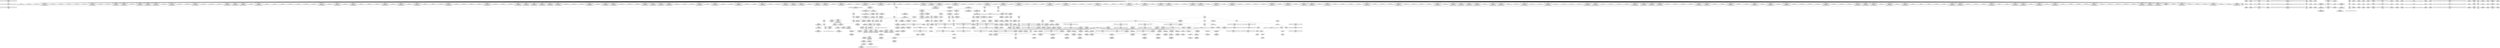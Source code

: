 digraph {
	CE0x3d74b40 [shape=record,shape=Mrecord,label="{CE0x3d74b40|selinux_xfrm_delete:tmp7|security/selinux/xfrm.c,142}"]
	CE0x3d92700 [shape=record,shape=Mrecord,label="{CE0x3d92700|864:_%struct.xfrm_sec_ctx*,_:_CRE_271,272_|*MultipleSource*|security/selinux/xfrm.c,394|Function::selinux_xfrm_state_delete&Arg::x::}"]
	CE0x3d9a360 [shape=record,shape=Mrecord,label="{CE0x3d9a360|selinux_xfrm_delete:tmp10|security/selinux/xfrm.c,142|*SummSink*}"]
	CE0x3d737f0 [shape=record,shape=Mrecord,label="{CE0x3d737f0|864:_%struct.xfrm_sec_ctx*,_:_CRE_178,179_}"]
	CE0x3d77e00 [shape=record,shape=Mrecord,label="{CE0x3d77e00|864:_%struct.xfrm_sec_ctx*,_:_CRE_160,161_}"]
	CE0x3d8e8f0 [shape=record,shape=Mrecord,label="{CE0x3d8e8f0|864:_%struct.xfrm_sec_ctx*,_:_CRE_280,281_}"]
	CE0x3d8e960 [shape=record,shape=Mrecord,label="{CE0x3d8e960|864:_%struct.xfrm_sec_ctx*,_:_CRE_278,279_}"]
	CE0x3dab690 [shape=record,shape=Mrecord,label="{CE0x3dab690|864:_%struct.xfrm_sec_ctx*,_:_CRE_140,141_}"]
	CE0x3d9e840 [shape=record,shape=Mrecord,label="{CE0x3d9e840|864:_%struct.xfrm_sec_ctx*,_:_CRE_776,784_|*MultipleSource*|security/selinux/xfrm.c,394|Function::selinux_xfrm_state_delete&Arg::x::}"]
	CE0x3d81060 [shape=record,shape=Mrecord,label="{CE0x3d81060|selinux_xfrm_delete:tmp16|security/selinux/xfrm.c,142}"]
	CE0x3da0170 [shape=record,shape=Mrecord,label="{CE0x3da0170|selinux_xfrm_state_delete:tmp4|*LoadInst*|security/selinux/xfrm.c,394|*SummSource*}"]
	CE0x3d96310 [shape=record,shape=Mrecord,label="{CE0x3d96310|_call_void_mcount()_#3}"]
	CE0x3dcd940 [shape=record,shape=Mrecord,label="{CE0x3dcd940|selinux_xfrm_delete:tmp25|security/selinux/xfrm.c,144|*SummSource*}"]
	CE0x3d937e0 [shape=record,shape=Mrecord,label="{CE0x3d937e0|selinux_xfrm_state_delete:tmp3}"]
	CE0x3d8ef50 [shape=record,shape=Mrecord,label="{CE0x3d8ef50|selinux_xfrm_delete:bb|*SummSink*}"]
	CE0x3d735d0 [shape=record,shape=Mrecord,label="{CE0x3d735d0|selinux_xfrm_state_delete:tmp1|*SummSource*}"]
	CE0x3d9c3d0 [shape=record,shape=Mrecord,label="{CE0x3d9c3d0|selinux_xfrm_delete:tmp2}"]
	CE0x3dba200 [shape=record,shape=Mrecord,label="{CE0x3dba200|selinux_xfrm_delete:tmp22|security/selinux/xfrm.c,144}"]
	CE0x3d84d60 [shape=record,shape=Mrecord,label="{CE0x3d84d60|i8*_getelementptr_inbounds_(_24_x_i8_,_24_x_i8_*_.str244,_i32_0,_i32_0)|*Constant*}"]
	CE0x3dd0790 [shape=record,shape=Mrecord,label="{CE0x3dd0790|selinux_xfrm_delete:tmp26|security/selinux/xfrm.c,145|*SummSource*}"]
	CE0x3d714c0 [shape=record,shape=Mrecord,label="{CE0x3d714c0|864:_%struct.xfrm_sec_ctx*,_:_CRE_192,194_|*MultipleSource*|security/selinux/xfrm.c,394|Function::selinux_xfrm_state_delete&Arg::x::}"]
	CE0x3d85820 [shape=record,shape=Mrecord,label="{CE0x3d85820|864:_%struct.xfrm_sec_ctx*,_:_CRE_624,628_|*MultipleSource*|security/selinux/xfrm.c,394|Function::selinux_xfrm_state_delete&Arg::x::}"]
	CE0x3dab5d0 [shape=record,shape=Mrecord,label="{CE0x3dab5d0|864:_%struct.xfrm_sec_ctx*,_:_CRE_111,112_}"]
	CE0x3da02f0 [shape=record,shape=Mrecord,label="{CE0x3da02f0|selinux_xfrm_state_delete:call|security/selinux/xfrm.c,394}"]
	CE0x3d9e230 [shape=record,shape=Mrecord,label="{CE0x3d9e230|selinux_xfrm_delete:if.end7|*SummSource*}"]
	CE0x3d9f000 [shape=record,shape=Mrecord,label="{CE0x3d9f000|864:_%struct.xfrm_sec_ctx*,_:_CRE_808,816_|*MultipleSource*|security/selinux/xfrm.c,394|Function::selinux_xfrm_state_delete&Arg::x::}"]
	CE0x3d7a020 [shape=record,shape=Mrecord,label="{CE0x3d7a020|selinux_xfrm_delete:tmp3}"]
	CE0x3da38e0 [shape=record,shape=Mrecord,label="{CE0x3da38e0|i64_4|*Constant*|*SummSink*}"]
	CE0x3dc65a0 [shape=record,shape=Mrecord,label="{CE0x3dc65a0|4:_i32,_:_CR_12,16_|*MultipleSource*|security/selinux/xfrm.c,147|security/selinux/xfrm.c,142|security/selinux/xfrm.c,142}"]
	CE0x3dd3ea0 [shape=record,shape=Mrecord,label="{CE0x3dd3ea0|selinux_xfrm_delete:security|security/selinux/xfrm.c,142}"]
	CE0x3e269c0 [shape=record,shape=Mrecord,label="{CE0x3e269c0|get_current227:tmp|*SummSink*}"]
	CE0x3d8c040 [shape=record,shape=Mrecord,label="{CE0x3d8c040|864:_%struct.xfrm_sec_ctx*,_:_CRE_287,288_}"]
	CE0x5cef9b0 [shape=record,shape=Mrecord,label="{CE0x5cef9b0|864:_%struct.xfrm_sec_ctx*,_:_CRE_87,88_}"]
	CE0x3dc99e0 [shape=record,shape=Mrecord,label="{CE0x3dc99e0|avc_has_perm:ssid|Function::avc_has_perm&Arg::ssid::}"]
	CE0x3d73f30 [shape=record,shape=Mrecord,label="{CE0x3d73f30|_call_void_lockdep_rcu_suspicious(i8*_getelementptr_inbounds_(_24_x_i8_,_24_x_i8_*_.str244,_i32_0,_i32_0),_i32_142,_i8*_getelementptr_inbounds_(_45_x_i8_,_45_x_i8_*_.str1245,_i32_0,_i32_0))_#10,_!dbg_!27729|security/selinux/xfrm.c,142}"]
	CE0x3d79c80 [shape=record,shape=Mrecord,label="{CE0x3d79c80|864:_%struct.xfrm_sec_ctx*,_:_CRE_185,186_}"]
	CE0x3d8ad20 [shape=record,shape=Mrecord,label="{CE0x3d8ad20|864:_%struct.xfrm_sec_ctx*,_:_CRE_220,224_|*MultipleSource*|security/selinux/xfrm.c,394|Function::selinux_xfrm_state_delete&Arg::x::}"]
	CE0x3dcbda0 [shape=record,shape=Mrecord,label="{CE0x3dcbda0|i64*_getelementptr_inbounds_(_2_x_i64_,_2_x_i64_*___llvm_gcov_ctr21,_i64_0,_i64_0)|*Constant*|*SummSource*}"]
	CE0x3d6dc60 [shape=record,shape=Mrecord,label="{CE0x3d6dc60|i64*_getelementptr_inbounds_(_2_x_i64_,_2_x_i64_*___llvm_gcov_ctr13,_i64_0,_i64_1)|*Constant*|*SummSink*}"]
	CE0x3d9b640 [shape=record,shape=Mrecord,label="{CE0x3d9b640|i1_true|*Constant*}"]
	CE0x3dc8290 [shape=record,shape=Mrecord,label="{CE0x3dc8290|4:_i32,_:_CRE_4,8_|*MultipleSource*|security/selinux/xfrm.c,147|*LoadInst*|security/selinux/xfrm.c,394|Function::selinux_xfrm_delete&Arg::ctx::}"]
	CE0x3d86f90 [shape=record,shape=Mrecord,label="{CE0x3d86f90|864:_%struct.xfrm_sec_ctx*,_:_CRE_702,703_}"]
	CE0x3d96090 [shape=record,shape=Mrecord,label="{CE0x3d96090|864:_%struct.xfrm_sec_ctx*,_:_CRE_20,21_}"]
	CE0x3d77b10 [shape=record,shape=Mrecord,label="{CE0x3d77b10|selinux_xfrm_delete:tmp6|security/selinux/xfrm.c,142}"]
	CE0x3d9f3e0 [shape=record,shape=Mrecord,label="{CE0x3d9f3e0|864:_%struct.xfrm_sec_ctx*,_:_CRE_824,832_|*MultipleSource*|security/selinux/xfrm.c,394|Function::selinux_xfrm_state_delete&Arg::x::}"]
	CE0x3d88670 [shape=record,shape=Mrecord,label="{CE0x3d88670|864:_%struct.xfrm_sec_ctx*,_:_CRE_150,151_}"]
	CE0x3d8a280 [shape=record,shape=Mrecord,label="{CE0x3d8a280|864:_%struct.xfrm_sec_ctx*,_:_CRE_75,76_}"]
	CE0x3dc6e10 [shape=record,shape=Mrecord,label="{CE0x3dc6e10|i32_3|*Constant*|*SummSource*}"]
	CE0x3d9be40 [shape=record,shape=Mrecord,label="{CE0x3d9be40|selinux_xfrm_delete:tmp14|security/selinux/xfrm.c,142}"]
	CE0x3db3010 [shape=record,shape=Mrecord,label="{CE0x3db3010|i8_1|*Constant*|*SummSource*}"]
	CE0x3d77170 [shape=record,shape=Mrecord,label="{CE0x3d77170|864:_%struct.xfrm_sec_ctx*,_:_CRE_127,128_}"]
	CE0x3dda690 [shape=record,shape=Mrecord,label="{CE0x3dda690|avc_has_perm:tclass|Function::avc_has_perm&Arg::tclass::|*SummSource*}"]
	CE0x3d864f0 [shape=record,shape=Mrecord,label="{CE0x3d864f0|864:_%struct.xfrm_sec_ctx*,_:_CRE_672,680_|*MultipleSource*|security/selinux/xfrm.c,394|Function::selinux_xfrm_state_delete&Arg::x::}"]
	CE0x3d992e0 [shape=record,shape=Mrecord,label="{CE0x3d992e0|i64_3|*Constant*}"]
	CE0x3d8bad0 [shape=record,shape=Mrecord,label="{CE0x3d8bad0|864:_%struct.xfrm_sec_ctx*,_:_CRE_282,283_}"]
	CE0x3da2970 [shape=record,shape=Mrecord,label="{CE0x3da2970|selinux_xfrm_delete:tmp|*SummSink*}"]
	CE0x3d90930 [shape=record,shape=Mrecord,label="{CE0x3d90930|864:_%struct.xfrm_sec_ctx*,_:_CRE_188,189_}"]
	CE0x3db3de0 [shape=record,shape=Mrecord,label="{CE0x3db3de0|_call_void_lockdep_rcu_suspicious(i8*_getelementptr_inbounds_(_24_x_i8_,_24_x_i8_*_.str244,_i32_0,_i32_0),_i32_142,_i8*_getelementptr_inbounds_(_45_x_i8_,_45_x_i8_*_.str1245,_i32_0,_i32_0))_#10,_!dbg_!27729|security/selinux/xfrm.c,142|*SummSource*}"]
	CE0x3d85080 [shape=record,shape=Mrecord,label="{CE0x3d85080|i8*_getelementptr_inbounds_(_24_x_i8_,_24_x_i8_*_.str244,_i32_0,_i32_0)|*Constant*|*SummSink*}"]
	CE0x3dd7740 [shape=record,shape=Mrecord,label="{CE0x3dd7740|%struct.xfrm_sec_ctx*_null|*Constant*}"]
	CE0x3dac6d0 [shape=record,shape=Mrecord,label="{CE0x3dac6d0|864:_%struct.xfrm_sec_ctx*,_:_CRE_112,113_}"]
	CE0x3d738d0 [shape=record,shape=Mrecord,label="{CE0x3d738d0|864:_%struct.xfrm_sec_ctx*,_:_CRE_180,181_}"]
	CE0x3d7bdd0 [shape=record,shape=Mrecord,label="{CE0x3d7bdd0|selinux_xfrm_state_delete:security|security/selinux/xfrm.c,394|*SummSource*}"]
	CE0x3d8a5b0 [shape=record,shape=Mrecord,label="{CE0x3d8a5b0|selinux_xfrm_delete:if.end}"]
	CE0x3d711b0 [shape=record,shape=Mrecord,label="{CE0x3d711b0|864:_%struct.xfrm_sec_ctx*,_:_CRE_170,171_}"]
	CE0x3d9ae50 [shape=record,shape=Mrecord,label="{CE0x3d9ae50|selinux_xfrm_delete:tmp12|security/selinux/xfrm.c,142|*SummSink*}"]
	CE0x3d72810 [shape=record,shape=Mrecord,label="{CE0x3d72810|864:_%struct.xfrm_sec_ctx*,_:_CRE_472,480_|*MultipleSource*|security/selinux/xfrm.c,394|Function::selinux_xfrm_state_delete&Arg::x::}"]
	CE0x3db9ed0 [shape=record,shape=Mrecord,label="{CE0x3db9ed0|i64_11|*Constant*}"]
	CE0x5429ce0 [shape=record,shape=Mrecord,label="{CE0x5429ce0|864:_%struct.xfrm_sec_ctx*,_:_CRE_86,87_}"]
	CE0x3d71450 [shape=record,shape=Mrecord,label="{CE0x3d71450|864:_%struct.xfrm_sec_ctx*,_:_CRE_276,277_}"]
	CE0x3db9f40 [shape=record,shape=Mrecord,label="{CE0x3db9f40|i64_11|*Constant*|*SummSource*}"]
	CE0x3db85e0 [shape=record,shape=Mrecord,label="{CE0x3db85e0|get_current227:tmp1|*SummSource*}"]
	CE0x3d6fb60 [shape=record,shape=Mrecord,label="{CE0x3d6fb60|i32_0|*Constant*|*SummSink*}"]
	CE0x3dd1500 [shape=record,shape=Mrecord,label="{CE0x3dd1500|get_current227:entry|*SummSink*}"]
	CE0x3dbb080 [shape=record,shape=Mrecord,label="{CE0x3dbb080|selinux_xfrm_delete:tmp21|security/selinux/xfrm.c,142}"]
	CE0x3d8e580 [shape=record,shape=Mrecord,label="{CE0x3d8e580|864:_%struct.xfrm_sec_ctx*,_:_CRE_274,276_|*MultipleSource*|security/selinux/xfrm.c,394|Function::selinux_xfrm_state_delete&Arg::x::}"]
	CE0x3d84fb0 [shape=record,shape=Mrecord,label="{CE0x3d84fb0|i8*_getelementptr_inbounds_(_24_x_i8_,_24_x_i8_*_.str244,_i32_0,_i32_0)|*Constant*|*SummSource*}"]
	CE0x3dbada0 [shape=record,shape=Mrecord,label="{CE0x3dbada0|i64_10|*Constant*|*SummSource*}"]
	CE0x3d8b060 [shape=record,shape=Mrecord,label="{CE0x3d8b060|864:_%struct.xfrm_sec_ctx*,_:_CRE_228,232_|*MultipleSource*|security/selinux/xfrm.c,394|Function::selinux_xfrm_state_delete&Arg::x::}"]
	CE0x3d7d350 [shape=record,shape=Mrecord,label="{CE0x3d7d350|COLLAPSED:_GCMRE___llvm_gcov_ctr25_internal_global_15_x_i64_zeroinitializer:_elem_0:default:}"]
	CE0x3d805d0 [shape=record,shape=Mrecord,label="{CE0x3d805d0|i64*_getelementptr_inbounds_(_15_x_i64_,_15_x_i64_*___llvm_gcov_ctr25,_i64_0,_i64_8)|*Constant*|*SummSink*}"]
	CE0x3dafe10 [shape=record,shape=Mrecord,label="{CE0x3dafe10|864:_%struct.xfrm_sec_ctx*,_:_CRE_101,102_}"]
	CE0x3d795d0 [shape=record,shape=Mrecord,label="{CE0x3d795d0|864:_%struct.xfrm_sec_ctx*,_:_CRE_520,528_|*MultipleSource*|security/selinux/xfrm.c,394|Function::selinux_xfrm_state_delete&Arg::x::}"]
	CE0x3d81b00 [shape=record,shape=Mrecord,label="{CE0x3d81b00|864:_%struct.xfrm_sec_ctx*,_:_CRE_202,203_|*MultipleSource*|security/selinux/xfrm.c,394|Function::selinux_xfrm_state_delete&Arg::x::}"]
	CE0x3db2bb0 [shape=record,shape=Mrecord,label="{CE0x3db2bb0|avc_has_perm:auditdata|Function::avc_has_perm&Arg::auditdata::|*SummSink*}"]
	CE0x3d7a870 [shape=record,shape=Mrecord,label="{CE0x3d7a870|selinux_xfrm_delete:land.lhs.true|*SummSource*}"]
	CE0x3ddbc20 [shape=record,shape=Mrecord,label="{CE0x3ddbc20|avc_has_perm:requested|Function::avc_has_perm&Arg::requested::|*SummSink*}"]
	CE0x3d94030 [shape=record,shape=Mrecord,label="{CE0x3d94030|i32_78|*Constant*|*SummSource*}"]
	CE0x3d76b50 [shape=record,shape=Mrecord,label="{CE0x3d76b50|864:_%struct.xfrm_sec_ctx*,_:_CRE_292,296_|*MultipleSource*|security/selinux/xfrm.c,394|Function::selinux_xfrm_state_delete&Arg::x::}"]
	CE0x3dd3b60 [shape=record,shape=Mrecord,label="{CE0x3dd3b60|i32_22|*Constant*|*SummSink*}"]
	CE0x3d8c750 [shape=record,shape=Mrecord,label="{CE0x3d8c750|864:_%struct.xfrm_sec_ctx*,_:_CRE_123,124_}"]
	CE0x3dc85d0 [shape=record,shape=Mrecord,label="{CE0x3dc85d0|selinux_xfrm_delete:tmp31|*LoadInst*|security/selinux/xfrm.c,147}"]
	CE0x3d71640 [shape=record,shape=Mrecord,label="{CE0x3d71640|864:_%struct.xfrm_sec_ctx*,_:_CRE_196,198_|*MultipleSource*|security/selinux/xfrm.c,394|Function::selinux_xfrm_state_delete&Arg::x::}"]
	"CONST[source:0(mediator),value:2(dynamic)][purpose:{subject}][SrcIdx:1]"
	CE0x3d88a10 [shape=record,shape=Mrecord,label="{CE0x3d88a10|selinux_xfrm_delete:do.end}"]
	CE0x3d88d60 [shape=record,shape=Mrecord,label="{CE0x3d88d60|selinux_xfrm_delete:do.body|*SummSink*}"]
	CE0x3dc9670 [shape=record,shape=Mrecord,label="{CE0x3dc9670|avc_has_perm:entry|*SummSource*}"]
	CE0x3dc68b0 [shape=record,shape=Mrecord,label="{CE0x3dc68b0|4:_i32,_:_CR_20,24_|*MultipleSource*|security/selinux/xfrm.c,147|security/selinux/xfrm.c,142|security/selinux/xfrm.c,142}"]
	CE0x3d733c0 [shape=record,shape=Mrecord,label="{CE0x3d733c0|selinux_xfrm_state_delete:bb}"]
	CE0x3d81730 [shape=record,shape=Mrecord,label="{CE0x3d81730|864:_%struct.xfrm_sec_ctx*,_:_CRE_11,12_}"]
	CE0x3d89610 [shape=record,shape=Mrecord,label="{CE0x3d89610|selinux_xfrm_state_delete:tmp1}"]
	CE0x3d76650 [shape=record,shape=Mrecord,label="{CE0x3d76650|864:_%struct.xfrm_sec_ctx*,_:_CRE_289,290_}"]
	CE0x3dca0b0 [shape=record,shape=Mrecord,label="{CE0x3dca0b0|avc_has_perm:auditdata|Function::avc_has_perm&Arg::auditdata::|*SummSource*}"]
	CE0x3d73310 [shape=record,shape=Mrecord,label="{CE0x3d73310|selinux_xfrm_state_delete:tmp1|*SummSink*}"]
	CE0x3da26c0 [shape=record,shape=Mrecord,label="{CE0x3da26c0|selinux_xfrm_delete:tmp1}"]
	CE0x3d773e0 [shape=record,shape=Mrecord,label="{CE0x3d773e0|GLOBAL:__llvm_gcov_ctr25|Global_var:__llvm_gcov_ctr25|*SummSource*}"]
	CE0x3da3e40 [shape=record,shape=Mrecord,label="{CE0x3da3e40|i64_5|*Constant*|*SummSink*}"]
	CE0x3dcdbf0 [shape=record,shape=Mrecord,label="{CE0x3dcdbf0|i64*_getelementptr_inbounds_(_15_x_i64_,_15_x_i64_*___llvm_gcov_ctr25,_i64_0,_i64_12)|*Constant*|*SummSource*}"]
	CE0x3d77f80 [shape=record,shape=Mrecord,label="{CE0x3d77f80|864:_%struct.xfrm_sec_ctx*,_:_CRE_156,157_|*MultipleSource*|security/selinux/xfrm.c,394|Function::selinux_xfrm_state_delete&Arg::x::}"]
	CE0x3dcda50 [shape=record,shape=Mrecord,label="{CE0x3dcda50|selinux_xfrm_delete:tmp25|security/selinux/xfrm.c,144|*SummSink*}"]
	CE0x3d74f50 [shape=record,shape=Mrecord,label="{CE0x3d74f50|864:_%struct.xfrm_sec_ctx*,_:_CRE_133,134_}"]
	CE0x3da3450 [shape=record,shape=Mrecord,label="{CE0x3da3450|GLOBAL:__llvm_gcov_ctr25|Global_var:__llvm_gcov_ctr25}"]
	CE0x3da1890 [shape=record,shape=Mrecord,label="{CE0x3da1890|selinux_xfrm_delete:call|security/selinux/xfrm.c,142|*SummSink*}"]
	CE0x3d91820 [shape=record,shape=Mrecord,label="{CE0x3d91820|864:_%struct.xfrm_sec_ctx*,_:_CRE_165,166_}"]
	CE0x3db8570 [shape=record,shape=Mrecord,label="{CE0x3db8570|get_current227:tmp1}"]
	CE0x3d87100 [shape=record,shape=Mrecord,label="{CE0x3d87100|864:_%struct.xfrm_sec_ctx*,_:_CRE_704,705_}"]
	CE0x3d85630 [shape=record,shape=Mrecord,label="{CE0x3d85630|864:_%struct.xfrm_sec_ctx*,_:_CRE_616,624_|*MultipleSource*|security/selinux/xfrm.c,394|Function::selinux_xfrm_state_delete&Arg::x::}"]
	CE0x3d8e360 [shape=record,shape=Mrecord,label="{CE0x3d8e360|864:_%struct.xfrm_sec_ctx*,_:_CRE_0,8_|*MultipleSource*|security/selinux/xfrm.c,394|Function::selinux_xfrm_state_delete&Arg::x::}"]
	CE0x3d7cf30 [shape=record,shape=Mrecord,label="{CE0x3d7cf30|864:_%struct.xfrm_sec_ctx*,_:_CRE_344,352_|*MultipleSource*|security/selinux/xfrm.c,394|Function::selinux_xfrm_state_delete&Arg::x::}"]
	CE0x3da3f70 [shape=record,shape=Mrecord,label="{CE0x3da3f70|i64*_getelementptr_inbounds_(_15_x_i64_,_15_x_i64_*___llvm_gcov_ctr25,_i64_0,_i64_6)|*Constant*}"]
	CE0x3d8fa60 [shape=record,shape=Mrecord,label="{CE0x3d8fa60|COLLAPSED:_GCMRE___llvm_gcov_ctr13_internal_global_2_x_i64_zeroinitializer:_elem_0:default:}"]
	CE0x52835b0 [shape=record,shape=Mrecord,label="{CE0x52835b0|864:_%struct.xfrm_sec_ctx*,_:_CRE_14,15_}"]
	CE0x3d879d0 [shape=record,shape=Mrecord,label="{CE0x3d879d0|864:_%struct.xfrm_sec_ctx*,_:_CRE_712,720_|*MultipleSource*|security/selinux/xfrm.c,394|Function::selinux_xfrm_state_delete&Arg::x::}"]
	CE0x3d8cb70 [shape=record,shape=Mrecord,label="{CE0x3d8cb70|864:_%struct.xfrm_sec_ctx*,_:_CRE_141,142_}"]
	CE0x3dd8770 [shape=record,shape=Mrecord,label="{CE0x3dd8770|selinux_xfrm_delete:tmp4|security/selinux/xfrm.c,142|*SummSink*}"]
	CE0x3dddc30 [shape=record,shape=Mrecord,label="{CE0x3dddc30|selinux_xfrm_delete:tmp8|security/selinux/xfrm.c,142|*SummSource*}"]
	CE0x3d798f0 [shape=record,shape=Mrecord,label="{CE0x3d798f0|864:_%struct.xfrm_sec_ctx*,_:_CRE_73,74_}"]
	CE0x3d8eae0 [shape=record,shape=Mrecord,label="{CE0x3d8eae0|864:_%struct.xfrm_sec_ctx*,_:_CRE_279,280_}"]
	CE0x3db1e80 [shape=record,shape=Mrecord,label="{CE0x3db1e80|GLOBAL:selinux_xfrm_delete|*Constant*}"]
	CE0x3d6e520 [shape=record,shape=Mrecord,label="{CE0x3d6e520|i32_0|*Constant*}"]
	CE0x3d87000 [shape=record,shape=Mrecord,label="{CE0x3d87000|864:_%struct.xfrm_sec_ctx*,_:_CRE_703,704_}"]
	CE0x3daec70 [shape=record,shape=Mrecord,label="{CE0x3daec70|864:_%struct.xfrm_sec_ctx*,_:_CRE_104,105_}"]
	CE0x3dd85d0 [shape=record,shape=Mrecord,label="{CE0x3dd85d0|i64_2|*Constant*|*SummSink*}"]
	CE0x366d0f0 [shape=record,shape=Mrecord,label="{CE0x366d0f0|864:_%struct.xfrm_sec_ctx*,_:_CRE_93,94_}"]
	CE0x3daeaf0 [shape=record,shape=Mrecord,label="{CE0x3daeaf0|864:_%struct.xfrm_sec_ctx*,_:_CRE_107,108_}"]
	CE0x3d82980 [shape=record,shape=Mrecord,label="{CE0x3d82980|i8*_getelementptr_inbounds_(_45_x_i8_,_45_x_i8_*_.str1245,_i32_0,_i32_0)|*Constant*}"]
	CE0x3d98df0 [shape=record,shape=Mrecord,label="{CE0x3d98df0|_ret_i32_%call,_!dbg_!27714|security/selinux/xfrm.c,394|*SummSource*}"]
	CE0x3db2d30 [shape=record,shape=Mrecord,label="{CE0x3db2d30|_ret_i32_%retval.0,_!dbg_!27728|security/selinux/avc.c,775}"]
	CE0x3d71c00 [shape=record,shape=Mrecord,label="{CE0x3d71c00|864:_%struct.xfrm_sec_ctx*,_:_CRE_432,436_|*MultipleSource*|security/selinux/xfrm.c,394|Function::selinux_xfrm_state_delete&Arg::x::}"]
	CE0x3d88e20 [shape=record,shape=Mrecord,label="{CE0x3d88e20|864:_%struct.xfrm_sec_ctx*,_:_CRE_89,90_}"]
	CE0x3df5ab0 [shape=record,shape=Mrecord,label="{CE0x3df5ab0|get_current227:tmp3}"]
	CE0x3d703a0 [shape=record,shape=Mrecord,label="{CE0x3d703a0|i64_1|*Constant*|*SummSource*}"]
	CE0x3d92330 [shape=record,shape=Mrecord,label="{CE0x3d92330|selinux_xfrm_state_delete:tmp3|*SummSource*}"]
	CE0x3d78550 [shape=record,shape=Mrecord,label="{CE0x3d78550|864:_%struct.xfrm_sec_ctx*,_:_CRE_212,216_|*MultipleSource*|security/selinux/xfrm.c,394|Function::selinux_xfrm_state_delete&Arg::x::}"]
	CE0x3d8ce30 [shape=record,shape=Mrecord,label="{CE0x3d8ce30|selinux_xfrm_state_delete:entry|*SummSource*}"]
	CE0x3dc7810 [shape=record,shape=Mrecord,label="{CE0x3dc7810|selinux_xfrm_delete:ctx_sid|security/selinux/xfrm.c,147|*SummSink*}"]
	CE0x3d7c1b0 [shape=record,shape=Mrecord,label="{CE0x3d7c1b0|i64*_getelementptr_inbounds_(_2_x_i64_,_2_x_i64_*___llvm_gcov_ctr13,_i64_0,_i64_1)|*Constant*}"]
	CE0x3d8a540 [shape=record,shape=Mrecord,label="{CE0x3d8a540|selinux_xfrm_delete:if.then|*SummSink*}"]
	CE0x3dcb910 [shape=record,shape=Mrecord,label="{CE0x3dcb910|selinux_xfrm_delete:tmp33|security/selinux/xfrm.c,150|*SummSink*}"]
	CE0x3da3620 [shape=record,shape=Mrecord,label="{CE0x3da3620|i64_4|*Constant*|*SummSource*}"]
	CE0x3d82500 [shape=record,shape=Mrecord,label="{CE0x3d82500|864:_%struct.xfrm_sec_ctx*,_:_CRE_136,137_}"]
	CE0x3d96660 [shape=record,shape=Mrecord,label="{CE0x3d96660|_call_void_mcount()_#3|*SummSink*}"]
	CE0x3d7d7f0 [shape=record,shape=Mrecord,label="{CE0x3d7d7f0|selinux_xfrm_state_delete:security|security/selinux/xfrm.c,394|*SummSink*}"]
	CE0x3dcb0d0 [shape=record,shape=Mrecord,label="{CE0x3dcb0d0|selinux_xfrm_delete:tmp32|security/selinux/xfrm.c,150|*SummSource*}"]
	CE0x3d73c00 [shape=record,shape=Mrecord,label="{CE0x3d73c00|864:_%struct.xfrm_sec_ctx*,_:_CRE_32,40_|*MultipleSource*|security/selinux/xfrm.c,394|Function::selinux_xfrm_state_delete&Arg::x::}"]
	CE0x3dcaad0 [shape=record,shape=Mrecord,label="{CE0x3dcaad0|i64*_getelementptr_inbounds_(_15_x_i64_,_15_x_i64_*___llvm_gcov_ctr25,_i64_0,_i64_14)|*Constant*|*SummSource*}"]
	CE0x3d78ba0 [shape=record,shape=Mrecord,label="{CE0x3d78ba0|selinux_xfrm_delete:bb}"]
	CE0x3d7a670 [shape=record,shape=Mrecord,label="{CE0x3d7a670|864:_%struct.xfrm_sec_ctx*,_:_CRE_176,177_}"]
	CE0x3d8b9f0 [shape=record,shape=Mrecord,label="{CE0x3d8b9f0|864:_%struct.xfrm_sec_ctx*,_:_CRE_283,284_}"]
	CE0x3d7a430 [shape=record,shape=Mrecord,label="{CE0x3d7a430|864:_%struct.xfrm_sec_ctx*,_:_CRE_173,174_}"]
	CE0x3dd9100 [shape=record,shape=Mrecord,label="{CE0x3dd9100|i64*_getelementptr_inbounds_(_15_x_i64_,_15_x_i64_*___llvm_gcov_ctr25,_i64_0,_i64_1)|*Constant*|*SummSource*}"]
	CE0x3d97eb0 [shape=record,shape=Mrecord,label="{CE0x3d97eb0|i32_1|*Constant*|*SummSource*}"]
	CE0x3d7f930 [shape=record,shape=Mrecord,label="{CE0x3d7f930|i32_1|*Constant*}"]
	CE0x3d9ff80 [shape=record,shape=Mrecord,label="{CE0x3d9ff80|864:_%struct.xfrm_sec_ctx*,_:_CRE_872,880_|*MultipleSource*|security/selinux/xfrm.c,394|Function::selinux_xfrm_state_delete&Arg::x::}"]
	CE0x3d79d40 [shape=record,shape=Mrecord,label="{CE0x3d79d40|864:_%struct.xfrm_sec_ctx*,_:_CRE_186,187_}"]
	CE0x3d94d00 [shape=record,shape=Mrecord,label="{CE0x3d94d00|864:_%struct.xfrm_sec_ctx*,_:_CRE_544,548_|*MultipleSource*|security/selinux/xfrm.c,394|Function::selinux_xfrm_state_delete&Arg::x::}"]
	CE0x3d7af80 [shape=record,shape=Mrecord,label="{CE0x3d7af80|i64*_getelementptr_inbounds_(_2_x_i64_,_2_x_i64_*___llvm_gcov_ctr21,_i64_0,_i64_1)|*Constant*|*SummSource*}"]
	CE0x3dba5f0 [shape=record,shape=Mrecord,label="{CE0x3dba5f0|selinux_xfrm_delete:tmp23|security/selinux/xfrm.c,144}"]
	CE0x3dfa200 [shape=record,shape=Mrecord,label="{CE0x3dfa200|get_current227:tmp2}"]
	CE0x3d8bf00 [shape=record,shape=Mrecord,label="{CE0x3d8bf00|864:_%struct.xfrm_sec_ctx*,_:_CRE_286,287_}"]
	"CONST[source:0(mediator),value:2(dynamic)][purpose:{subject}]"
	CE0x3d868d0 [shape=record,shape=Mrecord,label="{CE0x3d868d0|864:_%struct.xfrm_sec_ctx*,_:_CRE_688,696_|*MultipleSource*|security/selinux/xfrm.c,394|Function::selinux_xfrm_state_delete&Arg::x::}"]
	CE0x3d9ad40 [shape=record,shape=Mrecord,label="{CE0x3d9ad40|selinux_xfrm_delete:tmp12|security/selinux/xfrm.c,142|*SummSource*}"]
	CE0x3d83090 [shape=record,shape=Mrecord,label="{CE0x3d83090|i64*_getelementptr_inbounds_(_15_x_i64_,_15_x_i64_*___llvm_gcov_ctr25,_i64_0,_i64_9)|*Constant*|*SummSink*}"]
	CE0x3d8cbe0 [shape=record,shape=Mrecord,label="{CE0x3d8cbe0|864:_%struct.xfrm_sec_ctx*,_:_CRE_143,144_}"]
	CE0x3d89d70 [shape=record,shape=Mrecord,label="{CE0x3d89d70|i64*_getelementptr_inbounds_(_15_x_i64_,_15_x_i64_*___llvm_gcov_ctr25,_i64_0,_i64_0)|*Constant*|*SummSink*}"]
	CE0x3d84960 [shape=record,shape=Mrecord,label="{CE0x3d84960|get_current227:entry}"]
	CE0x3daebb0 [shape=record,shape=Mrecord,label="{CE0x3daebb0|864:_%struct.xfrm_sec_ctx*,_:_CRE_103,104_}"]
	CE0x5cefa70 [shape=record,shape=Mrecord,label="{CE0x5cefa70|864:_%struct.xfrm_sec_ctx*,_:_CRE_88,89_}"]
	CE0x3d786c0 [shape=record,shape=Mrecord,label="{CE0x3d786c0|864:_%struct.xfrm_sec_ctx*,_:_CRE_216,220_|*MultipleSource*|security/selinux/xfrm.c,394|Function::selinux_xfrm_state_delete&Arg::x::}"]
	CE0x3db2340 [shape=record,shape=Mrecord,label="{CE0x3db2340|selinux_xfrm_delete:entry|*SummSink*}"]
	CE0x3da29e0 [shape=record,shape=Mrecord,label="{CE0x3da29e0|i64_1|*Constant*}"]
	CE0x3da2730 [shape=record,shape=Mrecord,label="{CE0x3da2730|selinux_xfrm_delete:tmp1|*SummSource*}"]
	CE0x3d799b0 [shape=record,shape=Mrecord,label="{CE0x3d799b0|864:_%struct.xfrm_sec_ctx*,_:_CRE_74,75_}"]
	CE0x3d7c400 [shape=record,shape=Mrecord,label="{CE0x3d7c400|864:_%struct.xfrm_sec_ctx*,_:_CRE_15,16_}"]
	CE0x3d89a50 [shape=record,shape=Mrecord,label="{CE0x3d89a50|864:_%struct.xfrm_sec_ctx*,_:_CRE_23,24_}"]
	CE0x3d901a0 [shape=record,shape=Mrecord,label="{CE0x3d901a0|864:_%struct.xfrm_sec_ctx*,_:_CRE_167,168_}"]
	CE0x3dcc5e0 [shape=record,shape=Mrecord,label="{CE0x3dcc5e0|%struct.task_struct.1015*_(%struct.task_struct.1015**)*_asm_movq_%gs:$_1:P_,$0_,_r,im,_dirflag_,_fpsr_,_flags_|*SummSource*}"]
	CE0x3d92260 [shape=record,shape=Mrecord,label="{CE0x3d92260|864:_%struct.xfrm_sec_ctx*,_:_CRE_269,270_|*MultipleSource*|security/selinux/xfrm.c,394|Function::selinux_xfrm_state_delete&Arg::x::}"]
	CE0x3d71080 [shape=record,shape=Mrecord,label="{CE0x3d71080|864:_%struct.xfrm_sec_ctx*,_:_CRE_179,180_}"]
	CE0x3d6c480 [shape=record,shape=Mrecord,label="{CE0x3d6c480|selinux_xfrm_state_delete:entry}"]
	CE0x3d8b7a0 [shape=record,shape=Mrecord,label="{CE0x3d8b7a0|864:_%struct.xfrm_sec_ctx*,_:_CRE_71,72_}"]
	CE0x3d780e0 [shape=record,shape=Mrecord,label="{CE0x3d780e0|864:_%struct.xfrm_sec_ctx*,_:_CRE_79,80_}"]
	CE0x3d991e0 [shape=record,shape=Mrecord,label="{CE0x3d991e0|selinux_xfrm_delete:return}"]
	CE0x3d9b930 [shape=record,shape=Mrecord,label="{CE0x3d9b930|selinux_xfrm_delete:tmp13|security/selinux/xfrm.c,142|*SummSource*}"]
	CE0x3db1f80 [shape=record,shape=Mrecord,label="{CE0x3db1f80|GLOBAL:selinux_xfrm_delete|*Constant*|*SummSource*}"]
	CE0x3dd36e0 [shape=record,shape=Mrecord,label="{CE0x3dd36e0|selinux_xfrm_delete:tmp19|security/selinux/xfrm.c,142}"]
	CE0x3d7e300 [shape=record,shape=Mrecord,label="{CE0x3d7e300|864:_%struct.xfrm_sec_ctx*,_:_CRE_240,248_|*MultipleSource*|security/selinux/xfrm.c,394|Function::selinux_xfrm_state_delete&Arg::x::}"]
	CE0x3dcb610 [shape=record,shape=Mrecord,label="{CE0x3dcb610|selinux_xfrm_delete:tmp33|security/selinux/xfrm.c,150}"]
	CE0x3d6bb60 [shape=record,shape=Mrecord,label="{CE0x3d6bb60|selinux_xfrm_state_delete:x|Function::selinux_xfrm_state_delete&Arg::x::}"]
	CE0x3d89370 [shape=record,shape=Mrecord,label="{CE0x3d89370|_call_void_mcount()_#3|*SummSource*}"]
	CE0x3dd8fe0 [shape=record,shape=Mrecord,label="{CE0x3dd8fe0|selinux_xfrm_delete:tmp1|*SummSink*}"]
	CE0x3dd8dd0 [shape=record,shape=Mrecord,label="{CE0x3dd8dd0|i64*_getelementptr_inbounds_(_15_x_i64_,_15_x_i64_*___llvm_gcov_ctr25,_i64_0,_i64_1)|*Constant*}"]
	CE0x3d9c4b0 [shape=record,shape=Mrecord,label="{CE0x3d9c4b0|selinux_xfrm_delete:tmp2|*SummSink*}"]
	CE0x3d99510 [shape=record,shape=Mrecord,label="{CE0x3d99510|i64_0|*Constant*}"]
	CE0x3d73b40 [shape=record,shape=Mrecord,label="{CE0x3d73b40|864:_%struct.xfrm_sec_ctx*,_:_CRE_24,32_|*MultipleSource*|security/selinux/xfrm.c,394|Function::selinux_xfrm_state_delete&Arg::x::}"]
	CE0x3d9a510 [shape=record,shape=Mrecord,label="{CE0x3d9a510|selinux_xfrm_delete:tmp11|security/selinux/xfrm.c,142}"]
	CE0x3d92070 [shape=record,shape=Mrecord,label="{CE0x3d92070|864:_%struct.xfrm_sec_ctx*,_:_CRE_268,269_|*MultipleSource*|security/selinux/xfrm.c,394|Function::selinux_xfrm_state_delete&Arg::x::}"]
	CE0x3dd7d20 [shape=record,shape=Mrecord,label="{CE0x3dd7d20|get_current227:tmp4|./arch/x86/include/asm/current.h,14|*SummSource*}"]
	CE0x3d77970 [shape=record,shape=Mrecord,label="{CE0x3d77970|selinux_xfrm_delete:tmp5|security/selinux/xfrm.c,142|*SummSink*}"]
	CE0x3d758a0 [shape=record,shape=Mrecord,label="{CE0x3d758a0|864:_%struct.xfrm_sec_ctx*,_:_CRE_392,400_|*MultipleSource*|security/selinux/xfrm.c,394|Function::selinux_xfrm_state_delete&Arg::x::}"]
	CE0x3d98f50 [shape=record,shape=Mrecord,label="{CE0x3d98f50|_ret_i32_%call,_!dbg_!27714|security/selinux/xfrm.c,394|*SummSink*}"]
	CE0x3db2660 [shape=record,shape=Mrecord,label="{CE0x3db2660|%struct.common_audit_data.1017*_null|*Constant*}"]
	CE0x3d74240 [shape=record,shape=Mrecord,label="{CE0x3d74240|864:_%struct.xfrm_sec_ctx*,_:_CRE_250,251_|*MultipleSource*|security/selinux/xfrm.c,394|Function::selinux_xfrm_state_delete&Arg::x::}"]
	CE0x3d71790 [shape=record,shape=Mrecord,label="{CE0x3d71790|864:_%struct.xfrm_sec_ctx*,_:_CRE_198,200_|*MultipleSource*|security/selinux/xfrm.c,394|Function::selinux_xfrm_state_delete&Arg::x::}"]
	CE0x3e19fa0 [shape=record,shape=Mrecord,label="{CE0x3e19fa0|get_current227:tmp3|*SummSource*}"]
	CE0x3da0360 [shape=record,shape=Mrecord,label="{CE0x3da0360|selinux_xfrm_state_delete:tmp4|*LoadInst*|security/selinux/xfrm.c,394|*SummSink*}"]
	CE0x3d6fc10 [shape=record,shape=Mrecord,label="{CE0x3d6fc10|i64_1|*Constant*}"]
	CE0x3dca710 [shape=record,shape=Mrecord,label="{CE0x3dca710|selinux_xfrm_delete:retval.0}"]
	CE0x3da34c0 [shape=record,shape=Mrecord,label="{CE0x3da34c0|i64_4|*Constant*}"]
	CE0x3d823d0 [shape=record,shape=Mrecord,label="{CE0x3d823d0|864:_%struct.xfrm_sec_ctx*,_:_CRE_134,135_}"]
	CE0x3d8c270 [shape=record,shape=Mrecord,label="{CE0x3d8c270|864:_%struct.xfrm_sec_ctx*,_:_CRE_69,70_}"]
	CE0x3ddc5a0 [shape=record,shape=Mrecord,label="{CE0x3ddc5a0|4:_i32,_:_CR_0,4_|*MultipleSource*|security/selinux/xfrm.c,147|security/selinux/xfrm.c,142|security/selinux/xfrm.c,142}"]
	CE0x3d8c4d0 [shape=record,shape=Mrecord,label="{CE0x3d8c4d0|_call_void_mcount()_#3}"]
	CE0x3d797c0 [shape=record,shape=Mrecord,label="{CE0x3d797c0|864:_%struct.xfrm_sec_ctx*,_:_CRE_135,136_}"]
	CE0x3d952d0 [shape=record,shape=Mrecord,label="{CE0x3d952d0|864:_%struct.xfrm_sec_ctx*,_:_CRE_560,576_|*MultipleSource*|security/selinux/xfrm.c,394|Function::selinux_xfrm_state_delete&Arg::x::}"]
	CE0x3dd39b0 [shape=record,shape=Mrecord,label="{CE0x3dd39b0|selinux_xfrm_delete:tmp19|security/selinux/xfrm.c,142|*SummSource*}"]
	CE0x3da4180 [shape=record,shape=Mrecord,label="{CE0x3da4180|selinux_xfrm_delete:tmp9|security/selinux/xfrm.c,142|*SummSource*}"]
	CE0x3d7b9e0 [shape=record,shape=Mrecord,label="{CE0x3d7b9e0|864:_%struct.xfrm_sec_ctx*,_:_CRE_145,146_}"]
	CE0x3d94880 [shape=record,shape=Mrecord,label="{CE0x3d94880|i32_22|*Constant*}"]
	CE0x3d91e80 [shape=record,shape=Mrecord,label="{CE0x3d91e80|864:_%struct.xfrm_sec_ctx*,_:_CRE_264,268_|*MultipleSource*|security/selinux/xfrm.c,394|Function::selinux_xfrm_state_delete&Arg::x::}"]
	CE0x3d749d0 [shape=record,shape=Mrecord,label="{CE0x3d749d0|selinux_xfrm_delete:tmp6|security/selinux/xfrm.c,142|*SummSink*}"]
	CE0x3dce660 [shape=record,shape=Mrecord,label="{CE0x3dce660|i64*_getelementptr_inbounds_(_15_x_i64_,_15_x_i64_*___llvm_gcov_ctr25,_i64_0,_i64_13)|*Constant*|*SummSource*}"]
	CE0x3d96b70 [shape=record,shape=Mrecord,label="{CE0x3d96b70|selinux_xfrm_delete:tmp28|security/selinux/xfrm.c,147|*SummSource*}"]
	CE0x3db3e90 [shape=record,shape=Mrecord,label="{CE0x3db3e90|_call_void_lockdep_rcu_suspicious(i8*_getelementptr_inbounds_(_24_x_i8_,_24_x_i8_*_.str244,_i32_0,_i32_0),_i32_142,_i8*_getelementptr_inbounds_(_45_x_i8_,_45_x_i8_*_.str1245,_i32_0,_i32_0))_#10,_!dbg_!27729|security/selinux/xfrm.c,142|*SummSink*}"]
	CE0x3d72680 [shape=record,shape=Mrecord,label="{CE0x3d72680|864:_%struct.xfrm_sec_ctx*,_:_CRE_464,472_|*MultipleSource*|security/selinux/xfrm.c,394|Function::selinux_xfrm_state_delete&Arg::x::}"]
	CE0x3d79bc0 [shape=record,shape=Mrecord,label="{CE0x3d79bc0|864:_%struct.xfrm_sec_ctx*,_:_CRE_184,185_}"]
	CE0x3d83eb0 [shape=record,shape=Mrecord,label="{CE0x3d83eb0|selinux_xfrm_delete:call4|security/selinux/xfrm.c,142}"]
	CE0x3d9a850 [shape=record,shape=Mrecord,label="{CE0x3d9a850|selinux_xfrm_delete:tmp11|security/selinux/xfrm.c,142|*SummSource*}"]
	CE0x3dc93d0 [shape=record,shape=Mrecord,label="{CE0x3dc93d0|i32_(i32,_i32,_i16,_i32,_%struct.common_audit_data.1017*)*_bitcast_(i32_(i32,_i32,_i16,_i32,_%struct.common_audit_data.495*)*_avc_has_perm_to_i32_(i32,_i32,_i16,_i32,_%struct.common_audit_data.1017*)*)|*Constant*|*SummSource*}"]
	CE0x3dc7590 [shape=record,shape=Mrecord,label="{CE0x3dc7590|selinux_xfrm_delete:ctx_sid|security/selinux/xfrm.c,147}"]
	CE0x3dcb060 [shape=record,shape=Mrecord,label="{CE0x3dcb060|selinux_xfrm_delete:tmp32|security/selinux/xfrm.c,150}"]
	CE0x3dad8e0 [shape=record,shape=Mrecord,label="{CE0x3dad8e0|864:_%struct.xfrm_sec_ctx*,_:_CRE_105,106_}"]
	CE0x3d8b640 [shape=record,shape=Mrecord,label="{CE0x3d8b640|864:_%struct.xfrm_sec_ctx*,_:_CRE_22,23_}"]
	CE0x3d9f5d0 [shape=record,shape=Mrecord,label="{CE0x3d9f5d0|864:_%struct.xfrm_sec_ctx*,_:_CRE_832,840_|*MultipleSource*|security/selinux/xfrm.c,394|Function::selinux_xfrm_state_delete&Arg::x::}"]
	CE0x3da0550 [shape=record,shape=Mrecord,label="{CE0x3da0550|selinux_xfrm_state_delete:call|security/selinux/xfrm.c,394|*SummSource*}"]
	CE0x3dd7880 [shape=record,shape=Mrecord,label="{CE0x3dd7880|selinux_xfrm_delete:tmp20|security/selinux/xfrm.c,142|*SummSource*}"]
	CE0x3dc8790 [shape=record,shape=Mrecord,label="{CE0x3dc8790|selinux_xfrm_delete:tmp31|*LoadInst*|security/selinux/xfrm.c,147|*SummSource*}"]
	CE0x3db21d0 [shape=record,shape=Mrecord,label="{CE0x3db21d0|selinux_xfrm_delete:entry}"]
	CE0x3d724b0 [shape=record,shape=Mrecord,label="{CE0x3d724b0|864:_%struct.xfrm_sec_ctx*,_:_CRE_456,460_|*MultipleSource*|security/selinux/xfrm.c,394|Function::selinux_xfrm_state_delete&Arg::x::}"]
	CE0x3d7d120 [shape=record,shape=Mrecord,label="{CE0x3d7d120|864:_%struct.xfrm_sec_ctx*,_:_CRE_352,360_|*MultipleSource*|security/selinux/xfrm.c,394|Function::selinux_xfrm_state_delete&Arg::x::}"]
	CE0x3d85a10 [shape=record,shape=Mrecord,label="{CE0x3d85a10|864:_%struct.xfrm_sec_ctx*,_:_CRE_628,632_|*MultipleSource*|security/selinux/xfrm.c,394|Function::selinux_xfrm_state_delete&Arg::x::}"]
	CE0x3db89b0 [shape=record,shape=Mrecord,label="{CE0x3db89b0|%struct.task_struct.1015**_bitcast_(%struct.task_struct**_current_task_to_%struct.task_struct.1015**)|*Constant*}"]
	CE0x3d88fa0 [shape=record,shape=Mrecord,label="{CE0x3d88fa0|864:_%struct.xfrm_sec_ctx*,_:_CRE_91,92_}"]
	CE0x3d6f740 [shape=record,shape=Mrecord,label="{CE0x3d6f740|864:_%struct.xfrm_sec_ctx*,_:_CRE_12,13_}"]
	CE0x3d6edb0 [shape=record,shape=Mrecord,label="{CE0x3d6edb0|864:_%struct.xfrm_sec_ctx*,_:_CRE_9,10_}"]
	CE0x3d756b0 [shape=record,shape=Mrecord,label="{CE0x3d756b0|864:_%struct.xfrm_sec_ctx*,_:_CRE_384,392_|*MultipleSource*|security/selinux/xfrm.c,394|Function::selinux_xfrm_state_delete&Arg::x::}"]
	CE0x3d7a170 [shape=record,shape=Mrecord,label="{CE0x3d7a170|selinux_xfrm_delete:tmp3|*SummSource*}"]
	CE0x3d9e150 [shape=record,shape=Mrecord,label="{CE0x3d9e150|selinux_xfrm_delete:if.then6|*SummSink*}"]
	CE0x3da4730 [shape=record,shape=Mrecord,label="{CE0x3da4730|_ret_i32_%retval.0,_!dbg_!27751|security/selinux/xfrm.c,150|*SummSink*}"]
	CE0x3df5930 [shape=record,shape=Mrecord,label="{CE0x3df5930|get_current227:tmp2|*SummSource*}"]
	CE0x3d84440 [shape=record,shape=Mrecord,label="{CE0x3d84440|GLOBAL:get_current227|*Constant*|*SummSource*}"]
	CE0x3dddef0 [shape=record,shape=Mrecord,label="{CE0x3dddef0|selinux_xfrm_delete:tobool1|security/selinux/xfrm.c,142|*SummSink*}"]
	CE0x3dca280 [shape=record,shape=Mrecord,label="{CE0x3dca280|_ret_i32_%retval.0,_!dbg_!27728|security/selinux/avc.c,775|*SummSource*}"]
	CE0x3d70fe0 [shape=record,shape=Mrecord,label="{CE0x3d70fe0|864:_%struct.xfrm_sec_ctx*,_:_CRE_10,11_}"]
	CE0x3da16a0 [shape=record,shape=Mrecord,label="{CE0x3da16a0|selinux_xfrm_delete:call|security/selinux/xfrm.c,142}"]
	CE0x3d88a80 [shape=record,shape=Mrecord,label="{CE0x3d88a80|selinux_xfrm_delete:do.end|*SummSource*}"]
	CE0x3d9aff0 [shape=record,shape=Mrecord,label="{CE0x3d9aff0|i64*_getelementptr_inbounds_(_15_x_i64_,_15_x_i64_*___llvm_gcov_ctr25,_i64_0,_i64_6)|*Constant*|*SummSource*}"]
	CE0x3d7f9a0 [shape=record,shape=Mrecord,label="{CE0x3d7f9a0|selinux_xfrm_delete:tmp29|security/selinux/xfrm.c,147}"]
	CE0x46fe350 [shape=record,shape=Mrecord,label="{CE0x46fe350|864:_%struct.xfrm_sec_ctx*,_:_CRE_204,205_|*MultipleSource*|security/selinux/xfrm.c,394|Function::selinux_xfrm_state_delete&Arg::x::}"]
	CE0x3d7a5b0 [shape=record,shape=Mrecord,label="{CE0x3d7a5b0|864:_%struct.xfrm_sec_ctx*,_:_CRE_175,176_}"]
	CE0x3dc91a0 [shape=record,shape=Mrecord,label="{CE0x3dc91a0|selinux_xfrm_delete:call8|security/selinux/xfrm.c,147|*SummSource*}"]
	CE0x3dd0ef0 [shape=record,shape=Mrecord,label="{CE0x3dd0ef0|selinux_xfrm_delete:tmp27|security/selinux/xfrm.c,145|*SummSink*}"]
	CE0x3dcd1a0 [shape=record,shape=Mrecord,label="{CE0x3dcd1a0|selinux_xfrm_delete:tmp23|security/selinux/xfrm.c,144|*SummSink*}"]
	CE0x3ddaaa0 [shape=record,shape=Mrecord,label="{CE0x3ddaaa0|i32_4|*Constant*|*SummSink*}"]
	CE0x3dda700 [shape=record,shape=Mrecord,label="{CE0x3dda700|avc_has_perm:tclass|Function::avc_has_perm&Arg::tclass::|*SummSink*}"]
	CE0x3d781a0 [shape=record,shape=Mrecord,label="{CE0x3d781a0|864:_%struct.xfrm_sec_ctx*,_:_CRE_80,81_}"]
	CE0x3d93c30 [shape=record,shape=Mrecord,label="{CE0x3d93c30|_ret_%struct.task_struct.1015*_%tmp4,_!dbg_!27714|./arch/x86/include/asm/current.h,14|*SummSink*}"]
	CE0x3d94ef0 [shape=record,shape=Mrecord,label="{CE0x3d94ef0|864:_%struct.xfrm_sec_ctx*,_:_CRE_548,552_|*MultipleSource*|security/selinux/xfrm.c,394|Function::selinux_xfrm_state_delete&Arg::x::}"]
	CE0x3dc9f40 [shape=record,shape=Mrecord,label="{CE0x3dc9f40|avc_has_perm:auditdata|Function::avc_has_perm&Arg::auditdata::}"]
	CE0x3d8cab0 [shape=record,shape=Mrecord,label="{CE0x3d8cab0|864:_%struct.xfrm_sec_ctx*,_:_CRE_138,139_}"]
	CE0x3d70b30 [shape=record,shape=Mrecord,label="{CE0x3d70b30|i32_0|*Constant*|*SummSource*}"]
	CE0x3db32f0 [shape=record,shape=Mrecord,label="{CE0x3db32f0|i8_1|*Constant*|*SummSink*}"]
	CE0x3d87750 [shape=record,shape=Mrecord,label="{CE0x3d87750|864:_%struct.xfrm_sec_ctx*,_:_CRE_711,712_}"]
	CE0x3d8c970 [shape=record,shape=Mrecord,label="{CE0x3d8c970|864:_%struct.xfrm_sec_ctx*,_:_CRE_48,56_|*MultipleSource*|security/selinux/xfrm.c,394|Function::selinux_xfrm_state_delete&Arg::x::}"]
	CE0x3db4460 [shape=record,shape=Mrecord,label="{CE0x3db4460|i32_142|*Constant*}"]
	CE0x3d96250 [shape=record,shape=Mrecord,label="{CE0x3d96250|selinux_xfrm_delete:tmp3|*SummSink*}"]
	CE0x3d97f20 [shape=record,shape=Mrecord,label="{CE0x3d97f20|i32_1|*Constant*|*SummSink*}"]
	CE0x3dbb640 [shape=record,shape=Mrecord,label="{CE0x3dbb640|i64_10|*Constant*}"]
	CE0x3d96b00 [shape=record,shape=Mrecord,label="{CE0x3d96b00|selinux_xfrm_delete:tmp28|security/selinux/xfrm.c,147}"]
	CE0x3d9c160 [shape=record,shape=Mrecord,label="{CE0x3d9c160|i1_true|*Constant*|*SummSource*}"]
	CE0x3d76190 [shape=record,shape=Mrecord,label="{CE0x3d76190|selinux_xfrm_state_delete:tmp2|*SummSource*}"]
	CE0x3d68bf0 [shape=record,shape=Mrecord,label="{CE0x3d68bf0|selinux_xfrm_state_delete:tmp}"]
	CE0x5a67f50 [shape=record,shape=Mrecord,label="{CE0x5a67f50|864:_%struct.xfrm_sec_ctx*,_:_CRE_96,97_}"]
	CE0x3d80ba0 [shape=record,shape=Mrecord,label="{CE0x3d80ba0|selinux_xfrm_delete:tmp15|security/selinux/xfrm.c,142}"]
	CE0x3da46c0 [shape=record,shape=Mrecord,label="{CE0x3da46c0|_ret_i32_%call,_!dbg_!27714|security/selinux/xfrm.c,394}"]
	CE0x3d7dd70 [shape=record,shape=Mrecord,label="{CE0x3d7dd70|864:_%struct.xfrm_sec_ctx*,_:_CRE_19,20_}"]
	CE0x3d810d0 [shape=record,shape=Mrecord,label="{CE0x3d810d0|selinux_xfrm_delete:tmp16|security/selinux/xfrm.c,142|*SummSink*}"]
	CE0x3d99d30 [shape=record,shape=Mrecord,label="{CE0x3d99d30|GLOBAL:selinux_xfrm_delete.__warned|Global_var:selinux_xfrm_delete.__warned}"]
	CE0x3d76dd0 [shape=record,shape=Mrecord,label="{CE0x3d76dd0|864:_%struct.xfrm_sec_ctx*,_:_CRE_300,304_|*MultipleSource*|security/selinux/xfrm.c,394|Function::selinux_xfrm_state_delete&Arg::x::}"]
	CE0x3d77ec0 [shape=record,shape=Mrecord,label="{CE0x3d77ec0|864:_%struct.xfrm_sec_ctx*,_:_CRE_152,156_|*MultipleSource*|security/selinux/xfrm.c,394|Function::selinux_xfrm_state_delete&Arg::x::}"]
	CE0x3d87b10 [shape=record,shape=Mrecord,label="{CE0x3d87b10|864:_%struct.xfrm_sec_ctx*,_:_CRE_720,728_|*MultipleSource*|security/selinux/xfrm.c,394|Function::selinux_xfrm_state_delete&Arg::x::}"]
	CE0x3d768d0 [shape=record,shape=Mrecord,label="{CE0x3d768d0|864:_%struct.xfrm_sec_ctx*,_:_CRE_291,292_}"]
	CE0x3d85df0 [shape=record,shape=Mrecord,label="{CE0x3d85df0|864:_%struct.xfrm_sec_ctx*,_:_CRE_640,648_|*MultipleSource*|security/selinux/xfrm.c,394|Function::selinux_xfrm_state_delete&Arg::x::}"]
	CE0x3df59a0 [shape=record,shape=Mrecord,label="{CE0x3df59a0|get_current227:tmp2|*SummSink*}"]
	CE0x3d7d3c0 [shape=record,shape=Mrecord,label="{CE0x3d7d3c0|selinux_xfrm_delete:tmp|*SummSource*}"]
	CE0x3dd09a0 [shape=record,shape=Mrecord,label="{CE0x3dd09a0|selinux_xfrm_delete:tmp26|security/selinux/xfrm.c,145|*SummSink*}"]
	CE0x3d96560 [shape=record,shape=Mrecord,label="{CE0x3d96560|_call_void_mcount()_#3|*SummSource*}"]
	CE0x3dcd560 [shape=record,shape=Mrecord,label="{CE0x3dcd560|selinux_xfrm_delete:tmp24|security/selinux/xfrm.c,144|*SummSink*}"]
	CE0x3da21a0 [shape=record,shape=Mrecord,label="{CE0x3da21a0|get_current227:tmp4|./arch/x86/include/asm/current.h,14}"]
	CE0x3d709d0 [shape=record,shape=Mrecord,label="{CE0x3d709d0|864:_%struct.xfrm_sec_ctx*,_:_CRE_56,60_|*MultipleSource*|security/selinux/xfrm.c,394|Function::selinux_xfrm_state_delete&Arg::x::}"]
	CE0x3e008c0 [shape=record,shape=Mrecord,label="{CE0x3e008c0|selinux_xfrm_delete:retval.0|*SummSource*}"]
	CE0x3d87380 [shape=record,shape=Mrecord,label="{CE0x3d87380|864:_%struct.xfrm_sec_ctx*,_:_CRE_706,707_}"]
	CE0x3db8fa0 [shape=record,shape=Mrecord,label="{CE0x3db8fa0|%struct.task_struct.1015**_bitcast_(%struct.task_struct**_current_task_to_%struct.task_struct.1015**)|*Constant*|*SummSink*}"]
	CE0x3dd3840 [shape=record,shape=Mrecord,label="{CE0x3dd3840|selinux_xfrm_delete:tmp19|security/selinux/xfrm.c,142|*SummSink*}"]
	CE0x3d76060 [shape=record,shape=Mrecord,label="{CE0x3d76060|864:_%struct.xfrm_sec_ctx*,_:_CRE_424,428_|*MultipleSource*|security/selinux/xfrm.c,394|Function::selinux_xfrm_state_delete&Arg::x::}"]
	CE0x3d7b0e0 [shape=record,shape=Mrecord,label="{CE0x3d7b0e0|selinux_xfrm_delete:tmp8|security/selinux/xfrm.c,142}"]
	CE0x3db4710 [shape=record,shape=Mrecord,label="{CE0x3db4710|i32_142|*Constant*|*SummSource*}"]
	CE0x3d6d8f0 [shape=record,shape=Mrecord,label="{CE0x3d6d8f0|selinux_xfrm_state_delete:x|Function::selinux_xfrm_state_delete&Arg::x::|*SummSource*}"]
	CE0x3d90030 [shape=record,shape=Mrecord,label="{CE0x3d90030|864:_%struct.xfrm_sec_ctx*,_:_CRE_163,164_}"]
	CE0x3d86e20 [shape=record,shape=Mrecord,label="{CE0x3d86e20|864:_%struct.xfrm_sec_ctx*,_:_CRE_699,700_}"]
	CE0x3dc6730 [shape=record,shape=Mrecord,label="{CE0x3dc6730|4:_i32,_:_CR_16,20_|*MultipleSource*|security/selinux/xfrm.c,147|security/selinux/xfrm.c,142|security/selinux/xfrm.c,142}"]
	CE0x3dd84a0 [shape=record,shape=Mrecord,label="{CE0x3dd84a0|i64_2|*Constant*}"]
	CE0x3d936f0 [shape=record,shape=Mrecord,label="{CE0x3d936f0|i8_1|*Constant*}"]
	CE0x3dda350 [shape=record,shape=Mrecord,label="{CE0x3dda350|i16_39|*Constant*|*SummSink*}"]
	CE0x3d85fe0 [shape=record,shape=Mrecord,label="{CE0x3d85fe0|864:_%struct.xfrm_sec_ctx*,_:_CRE_648,656_|*MultipleSource*|security/selinux/xfrm.c,394|Function::selinux_xfrm_state_delete&Arg::x::}"]
	CE0x3d8c190 [shape=record,shape=Mrecord,label="{CE0x3d8c190|864:_%struct.xfrm_sec_ctx*,_:_CRE_68,69_}"]
	CE0x3dba7c0 [shape=record,shape=Mrecord,label="{CE0x3dba7c0|selinux_xfrm_delete:tmp24|security/selinux/xfrm.c,144}"]
	CE0x3db27b0 [shape=record,shape=Mrecord,label="{CE0x3db27b0|avc_has_perm:requested|Function::avc_has_perm&Arg::requested::|*SummSource*}"]
	CE0x3d9bc40 [shape=record,shape=Mrecord,label="{CE0x3d9bc40|selinux_xfrm_delete:tmp13|security/selinux/xfrm.c,142|*SummSink*}"]
	CE0x3d76c90 [shape=record,shape=Mrecord,label="{CE0x3d76c90|864:_%struct.xfrm_sec_ctx*,_:_CRE_296,300_|*MultipleSource*|security/selinux/xfrm.c,394|Function::selinux_xfrm_state_delete&Arg::x::}"]
	CE0x3d7a4f0 [shape=record,shape=Mrecord,label="{CE0x3d7a4f0|864:_%struct.xfrm_sec_ctx*,_:_CRE_174,175_}"]
	CE0x3d8b580 [shape=record,shape=Mrecord,label="{CE0x3d8b580|864:_%struct.xfrm_sec_ctx*,_:_CRE_21,22_}"]
	CE0x3dac790 [shape=record,shape=Mrecord,label="{CE0x3dac790|864:_%struct.xfrm_sec_ctx*,_:_CRE_108,109_}"]
	CE0x3d76fa0 [shape=record,shape=Mrecord,label="{CE0x3d76fa0|864:_%struct.xfrm_sec_ctx*,_:_CRE_125,126_}"]
	CE0x3d99720 [shape=record,shape=Mrecord,label="{CE0x3d99720|selinux_xfrm_delete:tmp4|security/selinux/xfrm.c,142|*SummSource*}"]
	CE0x3d6d740 [shape=record,shape=Mrecord,label="{CE0x3d6d740|selinux_xfrm_state_delete:tmp2}"]
	CE0x3d71580 [shape=record,shape=Mrecord,label="{CE0x3d71580|864:_%struct.xfrm_sec_ctx*,_:_CRE_194,196_|*MultipleSource*|security/selinux/xfrm.c,394|Function::selinux_xfrm_state_delete&Arg::x::}"]
	CE0x3d7fab0 [shape=record,shape=Mrecord,label="{CE0x3d7fab0|selinux_xfrm_delete:tmp29|security/selinux/xfrm.c,147|*SummSource*}"]
	CE0x3dc6a70 [shape=record,shape=Mrecord,label="{CE0x3dc6a70|selinux_xfrm_delete:tmp30|security/selinux/xfrm.c,147}"]
	CE0x3dda4c0 [shape=record,shape=Mrecord,label="{CE0x3dda4c0|i32_4|*Constant*}"]
	CE0x3d722c0 [shape=record,shape=Mrecord,label="{CE0x3d722c0|864:_%struct.xfrm_sec_ctx*,_:_CRE_452,456_|*MultipleSource*|security/selinux/xfrm.c,394|Function::selinux_xfrm_state_delete&Arg::x::}"]
	CE0x3d6f5e0 [shape=record,shape=Mrecord,label="{CE0x3d6f5e0|selinux_xfrm_state_delete:tmp|*SummSink*}"]
	CE0x3d754c0 [shape=record,shape=Mrecord,label="{CE0x3d754c0|864:_%struct.xfrm_sec_ctx*,_:_CRE_376,384_|*MultipleSource*|security/selinux/xfrm.c,394|Function::selinux_xfrm_state_delete&Arg::x::}"]
	CE0x3d916f0 [shape=record,shape=Mrecord,label="{CE0x3d916f0|864:_%struct.xfrm_sec_ctx*,_:_CRE_161,162_}"]
	CE0x3ddd480 [shape=record,shape=Mrecord,label="{CE0x3ddd480|GLOBAL:selinux_xfrm_delete.__warned|Global_var:selinux_xfrm_delete.__warned|*SummSource*}"]
	"CONST[source:0(mediator),value:2(dynamic)][purpose:{object}]"
	CE0x3dc7770 [shape=record,shape=Mrecord,label="{CE0x3dc7770|selinux_xfrm_delete:ctx_sid|security/selinux/xfrm.c,147|*SummSource*}"]
	CE0x3dcd6d0 [shape=record,shape=Mrecord,label="{CE0x3dcd6d0|selinux_xfrm_delete:tmp25|security/selinux/xfrm.c,144}"]
	CE0x3d9fba0 [shape=record,shape=Mrecord,label="{CE0x3d9fba0|864:_%struct.xfrm_sec_ctx*,_:_CRE_856,864_|*MultipleSource*|security/selinux/xfrm.c,394|Function::selinux_xfrm_state_delete&Arg::x::}"]
	CE0x3d80ac0 [shape=record,shape=Mrecord,label="{CE0x3d80ac0|i64*_getelementptr_inbounds_(_15_x_i64_,_15_x_i64_*___llvm_gcov_ctr25,_i64_0,_i64_8)|*Constant*|*SummSource*}"]
	CE0x3d8f140 [shape=record,shape=Mrecord,label="{CE0x3d8f140|i64*_getelementptr_inbounds_(_15_x_i64_,_15_x_i64_*___llvm_gcov_ctr25,_i64_0,_i64_0)|*Constant*|*SummSource*}"]
	CE0x3d909f0 [shape=record,shape=Mrecord,label="{CE0x3d909f0|864:_%struct.xfrm_sec_ctx*,_:_CRE_189,190_}"]
	CE0x3d79e00 [shape=record,shape=Mrecord,label="{CE0x3d79e00|864:_%struct.xfrm_sec_ctx*,_:_CRE_187,188_}"]
	CE0x3d8cd10 [shape=record,shape=Mrecord,label="{CE0x3d8cd10|864:_%struct.xfrm_sec_ctx*,_:_CRE_151,152_}"]
	CE0x3d79400 [shape=record,shape=Mrecord,label="{CE0x3d79400|864:_%struct.xfrm_sec_ctx*,_:_CRE_512,520_|*MultipleSource*|security/selinux/xfrm.c,394|Function::selinux_xfrm_state_delete&Arg::x::}"]
	CE0x3d94390 [shape=record,shape=Mrecord,label="{CE0x3d94390|COLLAPSED:_GCMRE_current_task_external_global_%struct.task_struct*:_elem_0::|security/selinux/xfrm.c,142}"]
	CE0x3d990b0 [shape=record,shape=Mrecord,label="{CE0x3d990b0|selinux_xfrm_delete:return|*SummSource*}"]
	CE0x3d7c120 [shape=record,shape=Mrecord,label="{CE0x3d7c120|get_current227:tmp1|*SummSink*}"]
	CE0x3d7b920 [shape=record,shape=Mrecord,label="{CE0x3d7b920|864:_%struct.xfrm_sec_ctx*,_:_CRE_144,145_}"]
	CE0x3d8ae90 [shape=record,shape=Mrecord,label="{CE0x3d8ae90|864:_%struct.xfrm_sec_ctx*,_:_CRE_224,228_|*MultipleSource*|security/selinux/xfrm.c,394|Function::selinux_xfrm_state_delete&Arg::x::}"]
	CE0x3dd6d20 [shape=record,shape=Mrecord,label="{CE0x3dd6d20|128:_i8*,_:_CR_128,136_|*MultipleSource*|security/selinux/xfrm.c,142|security/selinux/xfrm.c,142}"]
	CE0x514ecb0 [shape=record,shape=Mrecord,label="{CE0x514ecb0|864:_%struct.xfrm_sec_ctx*,_:_CRE_82,83_}"]
	CE0x3d75a90 [shape=record,shape=Mrecord,label="{CE0x3d75a90|864:_%struct.xfrm_sec_ctx*,_:_CRE_400,408_|*MultipleSource*|security/selinux/xfrm.c,394|Function::selinux_xfrm_state_delete&Arg::x::}"]
	CE0x3d87240 [shape=record,shape=Mrecord,label="{CE0x3d87240|864:_%struct.xfrm_sec_ctx*,_:_CRE_705,706_}"]
	CE0x3d837d0 [shape=record,shape=Mrecord,label="{CE0x3d837d0|selinux_xfrm_delete:tmp17|security/selinux/xfrm.c,142}"]
	CE0x3d9e1c0 [shape=record,shape=Mrecord,label="{CE0x3d9e1c0|selinux_xfrm_delete:if.end7}"]
	CE0x3dd0720 [shape=record,shape=Mrecord,label="{CE0x3dd0720|selinux_xfrm_delete:tmp26|security/selinux/xfrm.c,145}"]
	CE0x3d68920 [shape=record,shape=Mrecord,label="{CE0x3d68920|864:_%struct.xfrm_sec_ctx*,_:_CRE_97,98_}"]
	CE0x3dda080 [shape=record,shape=Mrecord,label="{CE0x3dda080|i16_39|*Constant*}"]
	CE0x366d030 [shape=record,shape=Mrecord,label="{CE0x366d030|864:_%struct.xfrm_sec_ctx*,_:_CRE_92,93_}"]
	CE0x3dc8fd0 [shape=record,shape=Mrecord,label="{CE0x3dc8fd0|selinux_xfrm_delete:call8|security/selinux/xfrm.c,147}"]
	CE0x3d71a10 [shape=record,shape=Mrecord,label="{CE0x3d71a10|864:_%struct.xfrm_sec_ctx*,_:_CRE_428,432_|*MultipleSource*|security/selinux/xfrm.c,394|Function::selinux_xfrm_state_delete&Arg::x::}"]
	CE0x3d7c030 [shape=record,shape=Mrecord,label="{CE0x3d7c030|selinux_xfrm_state_delete:security|security/selinux/xfrm.c,394}"]
	CE0x3d76790 [shape=record,shape=Mrecord,label="{CE0x3d76790|864:_%struct.xfrm_sec_ctx*,_:_CRE_290,291_}"]
	CE0x3d7bc30 [shape=record,shape=Mrecord,label="{CE0x3d7bc30|i64*_getelementptr_inbounds_(_2_x_i64_,_2_x_i64_*___llvm_gcov_ctr21,_i64_0,_i64_1)|*Constant*}"]
	CE0x3d75c80 [shape=record,shape=Mrecord,label="{CE0x3d75c80|864:_%struct.xfrm_sec_ctx*,_:_CRE_408,416_|*MultipleSource*|security/selinux/xfrm.c,394|Function::selinux_xfrm_state_delete&Arg::x::}"]
	CE0x3d8c810 [shape=record,shape=Mrecord,label="{CE0x3d8c810|864:_%struct.xfrm_sec_ctx*,_:_CRE_124,125_}"]
	CE0x3d86db0 [shape=record,shape=Mrecord,label="{CE0x3d86db0|864:_%struct.xfrm_sec_ctx*,_:_CRE_700,701_}"]
	CE0x3da6c80 [shape=record,shape=Mrecord,label="{CE0x3da6c80|864:_%struct.xfrm_sec_ctx*,_:_CRE_120,121_}"]
	CE0x3d748c0 [shape=record,shape=Mrecord,label="{CE0x3d748c0|selinux_xfrm_delete:tmp6|security/selinux/xfrm.c,142|*SummSource*}"]
	CE0x3d7cd40 [shape=record,shape=Mrecord,label="{CE0x3d7cd40|864:_%struct.xfrm_sec_ctx*,_:_CRE_336,344_|*MultipleSource*|security/selinux/xfrm.c,394|Function::selinux_xfrm_state_delete&Arg::x::}"]
	CE0x3dc9500 [shape=record,shape=Mrecord,label="{CE0x3dc9500|avc_has_perm:entry}"]
	CE0x3d7dd00 [shape=record,shape=Mrecord,label="{CE0x3d7dd00|864:_%struct.xfrm_sec_ctx*,_:_CRE_18,19_}"]
	CE0x3d91890 [shape=record,shape=Mrecord,label="{CE0x3d91890|864:_%struct.xfrm_sec_ctx*,_:_CRE_162,163_}"]
	CE0x3d6f110 [shape=record,shape=Mrecord,label="{CE0x3d6f110|i64*_getelementptr_inbounds_(_2_x_i64_,_2_x_i64_*___llvm_gcov_ctr13,_i64_0,_i64_0)|*Constant*|*SummSource*}"]
	CE0x3d8ba60 [shape=record,shape=Mrecord,label="{CE0x3d8ba60|864:_%struct.xfrm_sec_ctx*,_:_CRE_281,282_}"]
	CE0x3ddc2c0 [shape=record,shape=Mrecord,label="{CE0x3ddc2c0|selinux_xfrm_delete:sid|security/selinux/xfrm.c,147|*SummSource*}"]
	CE0x3ddde80 [shape=record,shape=Mrecord,label="{CE0x3ddde80|selinux_xfrm_delete:tobool1|security/selinux/xfrm.c,142|*SummSource*}"]
	CE0x3d88020 [shape=record,shape=Mrecord,label="{CE0x3d88020|864:_%struct.xfrm_sec_ctx*,_:_CRE_744,752_|*MultipleSource*|security/selinux/xfrm.c,394|Function::selinux_xfrm_state_delete&Arg::x::}"]
	CE0x514ec40 [shape=record,shape=Mrecord,label="{CE0x514ec40|864:_%struct.xfrm_sec_ctx*,_:_CRE_81,82_}"]
	CE0x3d78990 [shape=record,shape=Mrecord,label="{CE0x3d78990|selinux_xfrm_delete:land.lhs.true2|*SummSource*}"]
	CE0x3d94570 [shape=record,shape=Mrecord,label="{CE0x3d94570|selinux_xfrm_delete:cred|security/selinux/xfrm.c,142|*SummSource*}"]
	CE0x3dc9dc0 [shape=record,shape=Mrecord,label="{CE0x3dc9dc0|avc_has_perm:tsid|Function::avc_has_perm&Arg::tsid::}"]
	CE0x3d7fc50 [shape=record,shape=Mrecord,label="{CE0x3d7fc50|selinux_xfrm_delete:tmp29|security/selinux/xfrm.c,147|*SummSink*}"]
	CE0x3dc6c40 [shape=record,shape=Mrecord,label="{CE0x3dc6c40|selinux_xfrm_delete:tmp30|security/selinux/xfrm.c,147|*SummSource*}"]
	CE0x3d95830 [shape=record,shape=Mrecord,label="{CE0x3d95830|864:_%struct.xfrm_sec_ctx*,_:_CRE_600,608_|*MultipleSource*|security/selinux/xfrm.c,394|Function::selinux_xfrm_state_delete&Arg::x::}"]
	CE0x3d99a40 [shape=record,shape=Mrecord,label="{CE0x3d99a40|i64_0|*Constant*|*SummSource*}"]
	CE0x3da4540 [shape=record,shape=Mrecord,label="{CE0x3da4540|selinux_xfrm_delete:return|*SummSink*}"]
	CE0x3da8010 [shape=record,shape=Mrecord,label="{CE0x3da8010|864:_%struct.xfrm_sec_ctx*,_:_CRE_119,120_}"]
	CE0x3d68d30 [shape=record,shape=Mrecord,label="{CE0x3d68d30|i32_40|*Constant*|*SummSource*}"]
	CE0x3d87890 [shape=record,shape=Mrecord,label="{CE0x3d87890|selinux_xfrm_state_delete:tmp4|*LoadInst*|security/selinux/xfrm.c,394}"]
	CE0x3dc9c60 [shape=record,shape=Mrecord,label="{CE0x3dc9c60|avc_has_perm:ssid|Function::avc_has_perm&Arg::ssid::|*SummSource*}"]
	CE0x3d79080 [shape=record,shape=Mrecord,label="{CE0x3d79080|864:_%struct.xfrm_sec_ctx*,_:_CRE_496,504_|*MultipleSource*|security/selinux/xfrm.c,394|Function::selinux_xfrm_state_delete&Arg::x::}"]
	CE0x3d8b1f0 [shape=record,shape=Mrecord,label="{CE0x3d8b1f0|864:_%struct.xfrm_sec_ctx*,_:_CRE_232,240_|*MultipleSource*|security/selinux/xfrm.c,394|Function::selinux_xfrm_state_delete&Arg::x::}"]
	CE0x3dbb530 [shape=record,shape=Mrecord,label="{CE0x3dbb530|%struct.xfrm_sec_ctx*_null|*Constant*|*SummSink*}"]
	CE0x3d7aaa0 [shape=record,shape=Mrecord,label="{CE0x3d7aaa0|selinux_xfrm_delete:land.lhs.true2}"]
	CE0x3d7b150 [shape=record,shape=Mrecord,label="{CE0x3d7b150|selinux_xfrm_delete:tmp8|security/selinux/xfrm.c,142|*SummSink*}"]
	CE0x3db2a60 [shape=record,shape=Mrecord,label="{CE0x3db2a60|%struct.common_audit_data.1017*_null|*Constant*|*SummSink*}"]
	CE0x3d87610 [shape=record,shape=Mrecord,label="{CE0x3d87610|864:_%struct.xfrm_sec_ctx*,_:_CRE_710,711_}"]
	CE0x3da1d40 [shape=record,shape=Mrecord,label="{CE0x3da1d40|selinux_xfrm_delete:tobool|security/selinux/xfrm.c,142|*SummSink*}"]
	CE0x3d86aa0 [shape=record,shape=Mrecord,label="{CE0x3d86aa0|864:_%struct.xfrm_sec_ctx*,_:_CRE_697,698_}"]
	CE0x3d796f0 [shape=record,shape=Mrecord,label="{CE0x3d796f0|864:_%struct.xfrm_sec_ctx*,_:_CRE_528,536_|*MultipleSource*|security/selinux/xfrm.c,394|Function::selinux_xfrm_state_delete&Arg::x::}"]
	CE0x3dca870 [shape=record,shape=Mrecord,label="{CE0x3dca870|selinux_xfrm_delete:retval.0|*SummSink*}"]
	CE0x3d702f0 [shape=record,shape=Mrecord,label="{CE0x3d702f0|selinux_xfrm_state_delete:x|Function::selinux_xfrm_state_delete&Arg::x::|*SummSink*}"]
	CE0x3dba2d0 [shape=record,shape=Mrecord,label="{CE0x3dba2d0|selinux_xfrm_delete:tmp22|security/selinux/xfrm.c,144|*SummSource*}"]
	CE0x3db2f30 [shape=record,shape=Mrecord,label="{CE0x3db2f30|selinux_xfrm_delete:tmp16|security/selinux/xfrm.c,142|*SummSource*}"]
	CE0x3d7f730 [shape=record,shape=Mrecord,label="{CE0x3d7f730|selinux_xfrm_delete:tmp28|security/selinux/xfrm.c,147|*SummSink*}"]
	CE0x3d9ec20 [shape=record,shape=Mrecord,label="{CE0x3d9ec20|864:_%struct.xfrm_sec_ctx*,_:_CRE_792,800_|*MultipleSource*|security/selinux/xfrm.c,394|Function::selinux_xfrm_state_delete&Arg::x::}"]
	CE0x3d7c390 [shape=record,shape=Mrecord,label="{CE0x3d7c390|864:_%struct.xfrm_sec_ctx*,_:_CRE_13,14_}"]
	CE0x3d7cbb0 [shape=record,shape=Mrecord,label="{CE0x3d7cbb0|864:_%struct.xfrm_sec_ctx*,_:_CRE_328,336_|*MultipleSource*|security/selinux/xfrm.c,394|Function::selinux_xfrm_state_delete&Arg::x::}"]
	CE0x3d94150 [shape=record,shape=Mrecord,label="{CE0x3d94150|selinux_xfrm_delete:cred|security/selinux/xfrm.c,142|*SummSink*}"]
	CE0x3dcbc20 [shape=record,shape=Mrecord,label="{CE0x3dcbc20|get_current227:bb|*SummSource*}"]
	CE0x3d99bc0 [shape=record,shape=Mrecord,label="{CE0x3d99bc0|GLOBAL:__llvm_gcov_ctr25|Global_var:__llvm_gcov_ctr25|*SummSink*}"]
	CE0x3d8ffc0 [shape=record,shape=Mrecord,label="{CE0x3d8ffc0|864:_%struct.xfrm_sec_ctx*,_:_CRE_164,165_}"]
	CE0x3d956b0 [shape=record,shape=Mrecord,label="{CE0x3d956b0|864:_%struct.xfrm_sec_ctx*,_:_CRE_584,600_|*MultipleSource*|security/selinux/xfrm.c,394|Function::selinux_xfrm_state_delete&Arg::x::}"]
	CE0x3d8c690 [shape=record,shape=Mrecord,label="{CE0x3d8c690|864:_%struct.xfrm_sec_ctx*,_:_CRE_131,132_}"]
	CE0x3da91b0 [shape=record,shape=Mrecord,label="{CE0x3da91b0|864:_%struct.xfrm_sec_ctx*,_:_CRE_116,117_}"]
	CE0x3db29f0 [shape=record,shape=Mrecord,label="{CE0x3db29f0|%struct.common_audit_data.1017*_null|*Constant*|*SummSource*}"]
	CE0x3dce810 [shape=record,shape=Mrecord,label="{CE0x3dce810|i64*_getelementptr_inbounds_(_15_x_i64_,_15_x_i64_*___llvm_gcov_ctr25,_i64_0,_i64_13)|*Constant*|*SummSink*}"]
	CE0x3dbaeb0 [shape=record,shape=Mrecord,label="{CE0x3dbaeb0|i64_10|*Constant*|*SummSink*}"]
	CE0x3d71270 [shape=record,shape=Mrecord,label="{CE0x3d71270|864:_%struct.xfrm_sec_ctx*,_:_CRE_171,172_}"]
	CE0x3d83bb0 [shape=record,shape=Mrecord,label="{CE0x3d83bb0|selinux_xfrm_delete:tmp18|security/selinux/xfrm.c,142|*SummSource*}"]
	CE0x3d770b0 [shape=record,shape=Mrecord,label="{CE0x3d770b0|864:_%struct.xfrm_sec_ctx*,_:_CRE_126,127_}"]
	CE0x3d99ab0 [shape=record,shape=Mrecord,label="{CE0x3d99ab0|i64_0|*Constant*|*SummSink*}"]
	CE0x3d75e70 [shape=record,shape=Mrecord,label="{CE0x3d75e70|864:_%struct.xfrm_sec_ctx*,_:_CRE_416,424_|*MultipleSource*|security/selinux/xfrm.c,394|Function::selinux_xfrm_state_delete&Arg::x::}"]
	CE0x3d88bf0 [shape=record,shape=Mrecord,label="{CE0x3d88bf0|selinux_xfrm_delete:do.body}"]
	CE0x3da3ac0 [shape=record,shape=Mrecord,label="{CE0x3da3ac0|selinux_xfrm_delete:tmp9|security/selinux/xfrm.c,142|*SummSink*}"]
	CE0x3d7baa0 [shape=record,shape=Mrecord,label="{CE0x3d7baa0|864:_%struct.xfrm_sec_ctx*,_:_CRE_146,147_}"]
	CE0x3d82ab0 [shape=record,shape=Mrecord,label="{CE0x3d82ab0|i8*_getelementptr_inbounds_(_45_x_i8_,_45_x_i8_*_.str1245,_i32_0,_i32_0)|*Constant*|*SummSink*}"]
	CE0x3d8a460 [shape=record,shape=Mrecord,label="{CE0x3d8a460|selinux_xfrm_delete:if.then}"]
	CE0x3d82ec0 [shape=record,shape=Mrecord,label="{CE0x3d82ec0|i64*_getelementptr_inbounds_(_15_x_i64_,_15_x_i64_*___llvm_gcov_ctr25,_i64_0,_i64_9)|*Constant*}"]
	CE0x3da1740 [shape=record,shape=Mrecord,label="{CE0x3da1740|selinux_xfrm_delete:call|security/selinux/xfrm.c,142|*SummSource*}"]
	CE0x3dcbc90 [shape=record,shape=Mrecord,label="{CE0x3dcbc90|get_current227:bb|*SummSink*}"]
	CE0x3d9ea30 [shape=record,shape=Mrecord,label="{CE0x3d9ea30|864:_%struct.xfrm_sec_ctx*,_:_CRE_784,788_|*MultipleSource*|security/selinux/xfrm.c,394|Function::selinux_xfrm_state_delete&Arg::x::}"]
	CE0x3d6e940 [shape=record,shape=Mrecord,label="{CE0x3d6e940|selinux_xfrm_state_delete:bb|*SummSource*}"]
	CE0x3d84190 [shape=record,shape=Mrecord,label="{CE0x3d84190|selinux_xfrm_delete:call4|security/selinux/xfrm.c,142|*SummSource*}"]
	CE0x3d82490 [shape=record,shape=Mrecord,label="{CE0x3d82490|864:_%struct.xfrm_sec_ctx*,_:_CRE_139,140_}"]
	CE0x3d950e0 [shape=record,shape=Mrecord,label="{CE0x3d950e0|864:_%struct.xfrm_sec_ctx*,_:_CRE_552,560_|*MultipleSource*|security/selinux/xfrm.c,394|Function::selinux_xfrm_state_delete&Arg::x::}"]
	CE0x3ddd2e0 [shape=record,shape=Mrecord,label="{CE0x3ddd2e0|selinux_xfrm_delete:tmp7|security/selinux/xfrm.c,142|*SummSink*}"]
	CE0x3d94b10 [shape=record,shape=Mrecord,label="{CE0x3d94b10|864:_%struct.xfrm_sec_ctx*,_:_CRE_536,544_|*MultipleSource*|security/selinux/xfrm.c,394|Function::selinux_xfrm_state_delete&Arg::x::}"]
	CE0x3d9e2a0 [shape=record,shape=Mrecord,label="{CE0x3d9e2a0|selinux_xfrm_delete:if.end7|*SummSink*}"]
	CE0x3dd0bd0 [shape=record,shape=Mrecord,label="{CE0x3dd0bd0|i64*_getelementptr_inbounds_(_15_x_i64_,_15_x_i64_*___llvm_gcov_ctr25,_i64_0,_i64_13)|*Constant*}"]
	CE0x3dcd450 [shape=record,shape=Mrecord,label="{CE0x3dcd450|selinux_xfrm_delete:tmp24|security/selinux/xfrm.c,144|*SummSource*}"]
	CE0x3dc8950 [shape=record,shape=Mrecord,label="{CE0x3dc8950|selinux_xfrm_delete:tmp31|*LoadInst*|security/selinux/xfrm.c,147|*SummSink*}"]
	CE0x5429b60 [shape=record,shape=Mrecord,label="{CE0x5429b60|864:_%struct.xfrm_sec_ctx*,_:_CRE_84,85_}"]
	CE0x3da3cc0 [shape=record,shape=Mrecord,label="{CE0x3da3cc0|i64_5|*Constant*}"]
	CE0x3d92570 [shape=record,shape=Mrecord,label="{CE0x3d92570|864:_%struct.xfrm_sec_ctx*,_:_CRE_270,271_|*MultipleSource*|security/selinux/xfrm.c,394|Function::selinux_xfrm_state_delete&Arg::x::}"]
	CE0x5a67dd0 [shape=record,shape=Mrecord,label="{CE0x5a67dd0|864:_%struct.xfrm_sec_ctx*,_:_CRE_94,95_}"]
	CE0x3d9a230 [shape=record,shape=Mrecord,label="{CE0x3d9a230|selinux_xfrm_delete:tmp10|security/selinux/xfrm.c,142}"]
	CE0x3dc9d00 [shape=record,shape=Mrecord,label="{CE0x3dc9d00|avc_has_perm:ssid|Function::avc_has_perm&Arg::ssid::|*SummSink*}"]
	CE0x3e04370 [shape=record,shape=Mrecord,label="{CE0x3e04370|get_current227:tmp}"]
	CE0x3dd8130 [shape=record,shape=Mrecord,label="{CE0x3dd8130|selinux_xfrm_delete:tobool|security/selinux/xfrm.c,142|*SummSource*}"]
	CE0x3dd9de0 [shape=record,shape=Mrecord,label="{CE0x3dd9de0|avc_has_perm:tsid|Function::avc_has_perm&Arg::tsid::|*SummSource*}"]
	CE0x3d80770 [shape=record,shape=Mrecord,label="{CE0x3d80770|i64*_getelementptr_inbounds_(_15_x_i64_,_15_x_i64_*___llvm_gcov_ctr25,_i64_0,_i64_8)|*Constant*}"]
	CE0x3d98a00 [shape=record,shape=Mrecord,label="{CE0x3d98a00|0:_i8,_:_GCMR_selinux_xfrm_delete.__warned_internal_global_i8_0,_section_.data.unlikely_,_align_1:_elem_0:default:}"]
	CE0x3d6da50 [shape=record,shape=Mrecord,label="{CE0x3d6da50|864:_%struct.xfrm_sec_ctx*,_:_CRE_132,133_}"]
	CE0x3dd12b0 [shape=record,shape=Mrecord,label="{CE0x3dd12b0|get_current227:entry|*SummSource*}"]
	CE0x3da04e0 [shape=record,shape=Mrecord,label="{CE0x3da04e0|selinux_xfrm_state_delete:call|security/selinux/xfrm.c,394|*SummSink*}"]
	CE0x3d73860 [shape=record,shape=Mrecord,label="{CE0x3d73860|864:_%struct.xfrm_sec_ctx*,_:_CRE_182,183_}"]
	CE0x3d7bb60 [shape=record,shape=Mrecord,label="{CE0x3d7bb60|864:_%struct.xfrm_sec_ctx*,_:_CRE_147,148_}"]
	CE0x3d7e6c0 [shape=record,shape=Mrecord,label="{CE0x3d7e6c0|864:_%struct.xfrm_sec_ctx*,_:_CRE_249,250_|*MultipleSource*|security/selinux/xfrm.c,394|Function::selinux_xfrm_state_delete&Arg::x::}"]
	CE0x3da4070 [shape=record,shape=Mrecord,label="{CE0x3da4070|selinux_xfrm_delete:tmp9|security/selinux/xfrm.c,142}"]
	CE0x3dca2f0 [shape=record,shape=Mrecord,label="{CE0x3dca2f0|_ret_i32_%retval.0,_!dbg_!27728|security/selinux/avc.c,775|*SummSink*}"]
	CE0x3da7e90 [shape=record,shape=Mrecord,label="{CE0x3da7e90|864:_%struct.xfrm_sec_ctx*,_:_CRE_122,123_}"]
	CE0x3d71330 [shape=record,shape=Mrecord,label="{CE0x3d71330|864:_%struct.xfrm_sec_ctx*,_:_CRE_172,173_}"]
	CE0x3d8a190 [shape=record,shape=Mrecord,label="{CE0x3d8a190|864:_%struct.xfrm_sec_ctx*,_:_CRE_65,66_}"]
	CE0x3ddd820 [shape=record,shape=Mrecord,label="{CE0x3ddd820|GLOBAL:selinux_xfrm_delete.__warned|Global_var:selinux_xfrm_delete.__warned|*SummSink*}"]
	CE0x3d72b70 [shape=record,shape=Mrecord,label="{CE0x3d72b70|864:_%struct.xfrm_sec_ctx*,_:_CRE_484,488_|*MultipleSource*|security/selinux/xfrm.c,394|Function::selinux_xfrm_state_delete&Arg::x::}"]
	CE0x5a67e90 [shape=record,shape=Mrecord,label="{CE0x5a67e90|864:_%struct.xfrm_sec_ctx*,_:_CRE_95,96_}"]
	CE0x3d873f0 [shape=record,shape=Mrecord,label="{CE0x3d873f0|864:_%struct.xfrm_sec_ctx*,_:_CRE_708,709_}"]
	CE0x3d99430 [shape=record,shape=Mrecord,label="{CE0x3d99430|i64_3|*Constant*|*SummSink*}"]
	CE0x3d8b860 [shape=record,shape=Mrecord,label="{CE0x3d8b860|864:_%struct.xfrm_sec_ctx*,_:_CRE_72,73_}"]
	CE0x3d88cb0 [shape=record,shape=Mrecord,label="{CE0x3d88cb0|selinux_xfrm_delete:do.body|*SummSource*}"]
	CE0x3dab4c0 [shape=record,shape=Mrecord,label="{CE0x3dab4c0|864:_%struct.xfrm_sec_ctx*,_:_CRE_110,111_}"]
	CE0x3d6e1e0 [shape=record,shape=Mrecord,label="{CE0x3d6e1e0|selinux_xfrm_state_delete:bb|*SummSink*}"]
	CE0x3d981d0 [shape=record,shape=Mrecord,label="{CE0x3d981d0|i32_3|*Constant*}"]
	CE0x3d866e0 [shape=record,shape=Mrecord,label="{CE0x3d866e0|864:_%struct.xfrm_sec_ctx*,_:_CRE_680,688_|*MultipleSource*|security/selinux/xfrm.c,394|Function::selinux_xfrm_state_delete&Arg::x::}"]
	CE0x3d73050 [shape=record,shape=Mrecord,label="{CE0x3d73050|864:_%struct.xfrm_sec_ctx*,_:_CRE_66,67_}"]
	CE0x3d9f9b0 [shape=record,shape=Mrecord,label="{CE0x3d9f9b0|864:_%struct.xfrm_sec_ctx*,_:_CRE_848,856_|*MultipleSource*|security/selinux/xfrm.c,394|Function::selinux_xfrm_state_delete&Arg::x::}"]
	CE0x3d80e30 [shape=record,shape=Mrecord,label="{CE0x3d80e30|selinux_xfrm_delete:tmp15|security/selinux/xfrm.c,142|*SummSink*}"]
	CE0x46fe1e0 [shape=record,shape=Mrecord,label="{CE0x46fe1e0|864:_%struct.xfrm_sec_ctx*,_:_CRE_203,204_|*MultipleSource*|security/selinux/xfrm.c,394|Function::selinux_xfrm_state_delete&Arg::x::}"]
	CE0x3d85440 [shape=record,shape=Mrecord,label="{CE0x3d85440|864:_%struct.xfrm_sec_ctx*,_:_CRE_608,612_|*MultipleSource*|security/selinux/xfrm.c,394|Function::selinux_xfrm_state_delete&Arg::x::}"]
	CE0x3da1bb0 [shape=record,shape=Mrecord,label="{CE0x3da1bb0|selinux_xfrm_delete:tobool|security/selinux/xfrm.c,142}"]
	CE0x3d83b40 [shape=record,shape=Mrecord,label="{CE0x3d83b40|selinux_xfrm_delete:tmp18|security/selinux/xfrm.c,142}"]
	CE0x3d720d0 [shape=record,shape=Mrecord,label="{CE0x3d720d0|864:_%struct.xfrm_sec_ctx*,_:_CRE_448,452_|*MultipleSource*|security/selinux/xfrm.c,394|Function::selinux_xfrm_state_delete&Arg::x::}"]
	CE0x3d86bc0 [shape=record,shape=Mrecord,label="{CE0x3d86bc0|864:_%struct.xfrm_sec_ctx*,_:_CRE_701,702_}"]
	CE0x3d7c9e0 [shape=record,shape=Mrecord,label="{CE0x3d7c9e0|864:_%struct.xfrm_sec_ctx*,_:_CRE_320,328_|*MultipleSource*|security/selinux/xfrm.c,394|Function::selinux_xfrm_state_delete&Arg::x::}"]
	CE0x3d752d0 [shape=record,shape=Mrecord,label="{CE0x3d752d0|864:_%struct.xfrm_sec_ctx*,_:_CRE_368,376_|*MultipleSource*|security/selinux/xfrm.c,394|Function::selinux_xfrm_state_delete&Arg::x::}"]
	CE0x3d89b10 [shape=record,shape=Mrecord,label="{CE0x3d89b10|864:_%struct.xfrm_sec_ctx*,_:_CRE_64,65_}"]
	CE0x3dbb7e0 [shape=record,shape=Mrecord,label="{CE0x3dbb7e0|selinux_xfrm_delete:tobool5|security/selinux/xfrm.c,144}"]
	CE0x3d86f20 [shape=record,shape=Mrecord,label="{CE0x3d86f20|864:_%struct.xfrm_sec_ctx*,_:_CRE_707,708_}"]
	CE0x3dd7dc0 [shape=record,shape=Mrecord,label="{CE0x3dd7dc0|get_current227:tmp4|./arch/x86/include/asm/current.h,14|*SummSink*}"]
	CE0x3d8f070 [shape=record,shape=Mrecord,label="{CE0x3d8f070|i64*_getelementptr_inbounds_(_15_x_i64_,_15_x_i64_*___llvm_gcov_ctr25,_i64_0,_i64_0)|*Constant*}"]
	CE0x3d93ab0 [shape=record,shape=Mrecord,label="{CE0x3d93ab0|_ret_%struct.task_struct.1015*_%tmp4,_!dbg_!27714|./arch/x86/include/asm/current.h,14}"]
	CE0x3dbb0f0 [shape=record,shape=Mrecord,label="{CE0x3dbb0f0|selinux_xfrm_delete:tmp21|security/selinux/xfrm.c,142|*SummSource*}"]
	CE0x3d8ee60 [shape=record,shape=Mrecord,label="{CE0x3d8ee60|selinux_xfrm_delete:bb|*SummSource*}"]
	CE0x3dd79f0 [shape=record,shape=Mrecord,label="{CE0x3dd79f0|selinux_xfrm_delete:tobool5|security/selinux/xfrm.c,144|*SummSink*}"]
	CE0x3d9ee10 [shape=record,shape=Mrecord,label="{CE0x3d9ee10|864:_%struct.xfrm_sec_ctx*,_:_CRE_800,808_|*MultipleSource*|security/selinux/xfrm.c,394|Function::selinux_xfrm_state_delete&Arg::x::}"]
	CE0x514ed70 [shape=record,shape=Mrecord,label="{CE0x514ed70|864:_%struct.xfrm_sec_ctx*,_:_CRE_83,84_}"]
	CE0x3dc9290 [shape=record,shape=Mrecord,label="{CE0x3dc9290|selinux_xfrm_delete:call8|security/selinux/xfrm.c,147|*SummSink*}"]
	CE0x3d82f30 [shape=record,shape=Mrecord,label="{CE0x3d82f30|i64*_getelementptr_inbounds_(_15_x_i64_,_15_x_i64_*___llvm_gcov_ctr25,_i64_0,_i64_9)|*Constant*|*SummSource*}"]
	CE0x3d80b30 [shape=record,shape=Mrecord,label="{CE0x3d80b30|selinux_xfrm_delete:tmp15|security/selinux/xfrm.c,142|*SummSource*}"]
	CE0x3d710f0 [shape=record,shape=Mrecord,label="{CE0x3d710f0|864:_%struct.xfrm_sec_ctx*,_:_CRE_169,170_}"]
	CE0x3dbb2e0 [shape=record,shape=Mrecord,label="{CE0x3dbb2e0|%struct.xfrm_sec_ctx*_null|*Constant*|*SummSource*}"]
	CE0x3d81990 [shape=record,shape=Mrecord,label="{CE0x3d81990|864:_%struct.xfrm_sec_ctx*,_:_CRE_200,202_|*MultipleSource*|security/selinux/xfrm.c,394|Function::selinux_xfrm_state_delete&Arg::x::}"]
	CE0x3d74ee0 [shape=record,shape=Mrecord,label="{CE0x3d74ee0|864:_%struct.xfrm_sec_ctx*,_:_CRE_130,131_}"]
	CE0x3d95e10 [shape=record,shape=Mrecord,label="{CE0x3d95e10|i64*_getelementptr_inbounds_(_15_x_i64_,_15_x_i64_*___llvm_gcov_ctr25,_i64_0,_i64_1)|*Constant*|*SummSink*}"]
	CE0x3d90260 [shape=record,shape=Mrecord,label="{CE0x3d90260|864:_%struct.xfrm_sec_ctx*,_:_CRE_168,169_}"]
	CE0x5429c20 [shape=record,shape=Mrecord,label="{CE0x5429c20|864:_%struct.xfrm_sec_ctx*,_:_CRE_85,86_}"]
	CE0x3d9a960 [shape=record,shape=Mrecord,label="{CE0x3d9a960|selinux_xfrm_delete:tmp11|security/selinux/xfrm.c,142|*SummSink*}"]
	CE0x3da4650 [shape=record,shape=Mrecord,label="{CE0x3da4650|_ret_i32_%retval.0,_!dbg_!27751|security/selinux/xfrm.c,150|*SummSource*}"]
	CE0x3d70df0 [shape=record,shape=Mrecord,label="{CE0x3d70df0|selinux_xfrm_state_delete:tmp|*SummSource*}"]
	CE0x3d9b8c0 [shape=record,shape=Mrecord,label="{CE0x3d9b8c0|selinux_xfrm_delete:tmp13|security/selinux/xfrm.c,142}"]
	CE0x3d941c0 [shape=record,shape=Mrecord,label="{CE0x3d941c0|i32_78|*Constant*|*SummSink*}"]
	CE0x3dd0d50 [shape=record,shape=Mrecord,label="{CE0x3dd0d50|selinux_xfrm_delete:tmp27|security/selinux/xfrm.c,145|*SummSource*}"]
	CE0x3dcc6c0 [shape=record,shape=Mrecord,label="{CE0x3dcc6c0|%struct.task_struct.1015*_(%struct.task_struct.1015**)*_asm_movq_%gs:$_1:P_,$0_,_r,im,_dirflag_,_fpsr_,_flags_|*SummSink*}"]
	CE0x3d76510 [shape=record,shape=Mrecord,label="{CE0x3d76510|864:_%struct.xfrm_sec_ctx*,_:_CRE_288,289_}"]
	CE0x3d861d0 [shape=record,shape=Mrecord,label="{CE0x3d861d0|864:_%struct.xfrm_sec_ctx*,_:_CRE_656,664_|*MultipleSource*|security/selinux/xfrm.c,394|Function::selinux_xfrm_state_delete&Arg::x::}"]
	CE0x3dc7db0 [shape=record,shape=Mrecord,label="{CE0x3dc7db0|i32_(i32,_i32,_i16,_i32,_%struct.common_audit_data.1017*)*_bitcast_(i32_(i32,_i32,_i16,_i32,_%struct.common_audit_data.495*)*_avc_has_perm_to_i32_(i32,_i32,_i16,_i32,_%struct.common_audit_data.1017*)*)|*Constant*}"]
	CE0x3d8f930 [shape=record,shape=Mrecord,label="{CE0x3d8f930|selinux_xfrm_state_delete:tmp3|*SummSink*}"]
	CE0x3d6e390 [shape=record,shape=Mrecord,label="{CE0x3d6e390|i32_40|*Constant*}"]
	CE0x3d928f0 [shape=record,shape=Mrecord,label="{CE0x3d928f0|864:_%struct.xfrm_sec_ctx*,_:_CRE_272,273_|*MultipleSource*|security/selinux/xfrm.c,394|Function::selinux_xfrm_state_delete&Arg::x::}"]
	CE0x3d8c200 [shape=record,shape=Mrecord,label="{CE0x3d8c200|864:_%struct.xfrm_sec_ctx*,_:_CRE_70,71_}"]
	CE0x3d73940 [shape=record,shape=Mrecord,label="{CE0x3d73940|864:_%struct.xfrm_sec_ctx*,_:_CRE_181,182_}"]
	CE0x3dc9860 [shape=record,shape=Mrecord,label="{CE0x3dc9860|avc_has_perm:entry|*SummSink*}"]
	CE0x3d9fd90 [shape=record,shape=Mrecord,label="{CE0x3d9fd90|864:_%struct.xfrm_sec_ctx*,_:_CRE_864,872_|*MultipleSource*|security/selinux/xfrm.c,394|Function::selinux_xfrm_state_delete&Arg::x::}"]
	CE0x3d8bc80 [shape=record,shape=Mrecord,label="{CE0x3d8bc80|864:_%struct.xfrm_sec_ctx*,_:_CRE_284,285_}"]
	CE0x3ddc610 [shape=record,shape=Mrecord,label="{CE0x3ddc610|4:_i32,_:_CR_4,8_|*MultipleSource*|security/selinux/xfrm.c,147|security/selinux/xfrm.c,142|security/selinux/xfrm.c,142}"]
	CE0x3d90130 [shape=record,shape=Mrecord,label="{CE0x3d90130|864:_%struct.xfrm_sec_ctx*,_:_CRE_166,167_}"]
	CE0x3db2080 [shape=record,shape=Mrecord,label="{CE0x3db2080|GLOBAL:selinux_xfrm_delete|*Constant*|*SummSink*}"]
	CE0x3d7c7f0 [shape=record,shape=Mrecord,label="{CE0x3d7c7f0|864:_%struct.xfrm_sec_ctx*,_:_CRE_312,320_|*MultipleSource*|security/selinux/xfrm.c,394|Function::selinux_xfrm_state_delete&Arg::x::}"]
	CE0x3d7e4f0 [shape=record,shape=Mrecord,label="{CE0x3d7e4f0|864:_%struct.xfrm_sec_ctx*,_:_CRE_248,249_|*MultipleSource*|security/selinux/xfrm.c,394|Function::selinux_xfrm_state_delete&Arg::x::}"]
	CE0x3d77830 [shape=record,shape=Mrecord,label="{CE0x3d77830|selinux_xfrm_delete:tmp5|security/selinux/xfrm.c,142|*SummSource*}"]
	CE0x3e194c0 [shape=record,shape=Mrecord,label="{CE0x3e194c0|COLLAPSED:_GCMRE___llvm_gcov_ctr21_internal_global_2_x_i64_zeroinitializer:_elem_0:default:}"]
	CE0x3db2530 [shape=record,shape=Mrecord,label="{CE0x3db2530|selinux_xfrm_delete:ctx|Function::selinux_xfrm_delete&Arg::ctx::|*SummSource*}"]
	CE0x3db4270 [shape=record,shape=Mrecord,label="{CE0x3db4270|GLOBAL:lockdep_rcu_suspicious|*Constant*|*SummSink*}"]
	CE0x3d9aad0 [shape=record,shape=Mrecord,label="{CE0x3d9aad0|selinux_xfrm_delete:tmp12|security/selinux/xfrm.c,142}"]
	CE0x3e19530 [shape=record,shape=Mrecord,label="{CE0x3e19530|get_current227:tmp|*SummSource*}"]
	CE0x3d86360 [shape=record,shape=Mrecord,label="{CE0x3d86360|864:_%struct.xfrm_sec_ctx*,_:_CRE_664,672_|*MultipleSource*|security/selinux/xfrm.c,394|Function::selinux_xfrm_state_delete&Arg::x::}"]
	CE0x3dca4d0 [shape=record,shape=Mrecord,label="{CE0x3dca4d0|i64*_getelementptr_inbounds_(_15_x_i64_,_15_x_i64_*___llvm_gcov_ctr25,_i64_0,_i64_14)|*Constant*}"]
	CE0x3d9a2a0 [shape=record,shape=Mrecord,label="{CE0x3d9a2a0|selinux_xfrm_delete:tmp10|security/selinux/xfrm.c,142|*SummSource*}"]
	CE0x3d9beb0 [shape=record,shape=Mrecord,label="{CE0x3d9beb0|selinux_xfrm_delete:tmp14|security/selinux/xfrm.c,142|*SummSource*}"]
	CE0x3d9e460 [shape=record,shape=Mrecord,label="{CE0x3d9e460|864:_%struct.xfrm_sec_ctx*,_:_CRE_752,768_|*MultipleSource*|security/selinux/xfrm.c,394|Function::selinux_xfrm_state_delete&Arg::x::}"]
	CE0x3df50a0 [shape=record,shape=Mrecord,label="{CE0x3df50a0|i64*_getelementptr_inbounds_(_2_x_i64_,_2_x_i64_*___llvm_gcov_ctr21,_i64_0,_i64_1)|*Constant*|*SummSink*}"]
	CE0x3d73730 [shape=record,shape=Mrecord,label="{CE0x3d73730|864:_%struct.xfrm_sec_ctx*,_:_CRE_177,178_}"]
	CE0x3db48a0 [shape=record,shape=Mrecord,label="{CE0x3db48a0|i32_142|*Constant*|*SummSink*}"]
	CE0x3dd1660 [shape=record,shape=Mrecord,label="{CE0x3dd1660|i32_78|*Constant*}"]
	CE0x3d6f270 [shape=record,shape=Mrecord,label="{CE0x3d6f270|864:_%struct.xfrm_sec_ctx*,_:_CRE_67,68_}"]
	CE0x3d86c30 [shape=record,shape=Mrecord,label="{CE0x3d86c30|864:_%struct.xfrm_sec_ctx*,_:_CRE_698,699_}"]
	CE0x3d88ee0 [shape=record,shape=Mrecord,label="{CE0x3d88ee0|864:_%struct.xfrm_sec_ctx*,_:_CRE_90,91_}"]
	CE0x3d7c5c0 [shape=record,shape=Mrecord,label="{CE0x3d7c5c0|864:_%struct.xfrm_sec_ctx*,_:_CRE_304,312_|*MultipleSource*|security/selinux/xfrm.c,394|Function::selinux_xfrm_state_delete&Arg::x::}"]
	CE0x3d87de0 [shape=record,shape=Mrecord,label="{CE0x3d87de0|864:_%struct.xfrm_sec_ctx*,_:_CRE_736,740_|*MultipleSource*|security/selinux/xfrm.c,394|Function::selinux_xfrm_state_delete&Arg::x::}"]
	CE0x3d74d60 [shape=record,shape=Mrecord,label="{CE0x3d74d60|864:_%struct.xfrm_sec_ctx*,_:_CRE_128,129_}"]
	CE0x3dad9f0 [shape=record,shape=Mrecord,label="{CE0x3dad9f0|864:_%struct.xfrm_sec_ctx*,_:_CRE_106,107_}"]
	CE0x3d9f1f0 [shape=record,shape=Mrecord,label="{CE0x3d9f1f0|864:_%struct.xfrm_sec_ctx*,_:_CRE_816,824_|*MultipleSource*|security/selinux/xfrm.c,394|Function::selinux_xfrm_state_delete&Arg::x::}"]
	CE0x3d9bfc0 [shape=record,shape=Mrecord,label="{CE0x3d9bfc0|selinux_xfrm_delete:tmp14|security/selinux/xfrm.c,142|*SummSink*}"]
	CE0x3dbb200 [shape=record,shape=Mrecord,label="{CE0x3dbb200|selinux_xfrm_delete:tmp21|security/selinux/xfrm.c,142|*SummSink*}"]
	CE0x3dac850 [shape=record,shape=Mrecord,label="{CE0x3dac850|864:_%struct.xfrm_sec_ctx*,_:_CRE_109,110_}"]
	CE0x3d874d0 [shape=record,shape=Mrecord,label="{CE0x3d874d0|864:_%struct.xfrm_sec_ctx*,_:_CRE_709,710_}"]
	CE0x3d81420 [shape=record,shape=Mrecord,label="{CE0x3d81420|864:_%struct.xfrm_sec_ctx*,_:_CRE_40,48_|*MultipleSource*|security/selinux/xfrm.c,394|Function::selinux_xfrm_state_delete&Arg::x::}"]
	CE0x3db2400 [shape=record,shape=Mrecord,label="{CE0x3db2400|_ret_i32_%retval.0,_!dbg_!27751|security/selinux/xfrm.c,150}"]
	CE0x3d76a10 [shape=record,shape=Mrecord,label="{CE0x3d76a10|864:_%struct.xfrm_sec_ctx*,_:_CRE_696,697_}"]
	CE0x3dcb770 [shape=record,shape=Mrecord,label="{CE0x3dcb770|selinux_xfrm_delete:tmp33|security/selinux/xfrm.c,150|*SummSource*}"]
	CE0x3d92ae0 [shape=record,shape=Mrecord,label="{CE0x3d92ae0|864:_%struct.xfrm_sec_ctx*,_:_CRE_273,274_|*MultipleSource*|security/selinux/xfrm.c,394|Function::selinux_xfrm_state_delete&Arg::x::}"]
	CE0x3d74e20 [shape=record,shape=Mrecord,label="{CE0x3d74e20|864:_%struct.xfrm_sec_ctx*,_:_CRE_129,130_}"]
	CE0x3d7a780 [shape=record,shape=Mrecord,label="{CE0x3d7a780|selinux_xfrm_delete:land.lhs.true}"]
	CE0x3d72d60 [shape=record,shape=Mrecord,label="{CE0x3d72d60|864:_%struct.xfrm_sec_ctx*,_:_CRE_488,492_|*MultipleSource*|security/selinux/xfrm.c,394|Function::selinux_xfrm_state_delete&Arg::x::}"]
	CE0x3da2090 [shape=record,shape=Mrecord,label="{CE0x3da2090|_call_void_mcount()_#3|*SummSink*}"]
	CE0x3d84850 [shape=record,shape=Mrecord,label="{CE0x3d84850|GLOBAL:get_current227|*Constant*|*SummSink*}"]
	CE0x3d68dd0 [shape=record,shape=Mrecord,label="{CE0x3d68dd0|i64*_getelementptr_inbounds_(_2_x_i64_,_2_x_i64_*___llvm_gcov_ctr13,_i64_0,_i64_1)|*Constant*|*SummSource*}"]
	CE0x3d93b20 [shape=record,shape=Mrecord,label="{CE0x3d93b20|_ret_%struct.task_struct.1015*_%tmp4,_!dbg_!27714|./arch/x86/include/asm/current.h,14|*SummSource*}"]
	CE0x3d80510 [shape=record,shape=Mrecord,label="{CE0x3d80510|i1_true|*Constant*|*SummSink*}"]
	CE0x3d99610 [shape=record,shape=Mrecord,label="{CE0x3d99610|selinux_xfrm_delete:tmp4|security/selinux/xfrm.c,142}"]
	CE0x3dd4170 [shape=record,shape=Mrecord,label="{CE0x3dd4170|selinux_xfrm_delete:security|security/selinux/xfrm.c,142|*SummSource*}"]
	CE0x3d88920 [shape=record,shape=Mrecord,label="{CE0x3d88920|864:_%struct.xfrm_sec_ctx*,_:_CRE_78,79_}"]
	CE0x3d78a80 [shape=record,shape=Mrecord,label="{CE0x3d78a80|selinux_xfrm_delete:land.lhs.true2|*SummSink*}"]
	CE0x3d8bdc0 [shape=record,shape=Mrecord,label="{CE0x3d8bdc0|864:_%struct.xfrm_sec_ctx*,_:_CRE_285,286_}"]
	"CONST[source:1(input),value:2(dynamic)][purpose:{object}][SrcIdx:0]"
	CE0x3dce0a0 [shape=record,shape=Mrecord,label="{CE0x3dce0a0|i64*_getelementptr_inbounds_(_15_x_i64_,_15_x_i64_*___llvm_gcov_ctr25,_i64_0,_i64_12)|*Constant*|*SummSink*}"]
	CE0x3dba0e0 [shape=record,shape=Mrecord,label="{CE0x3dba0e0|i64*_getelementptr_inbounds_(_15_x_i64_,_15_x_i64_*___llvm_gcov_ctr25,_i64_0,_i64_12)|*Constant*}"]
	CE0x3d90ab0 [shape=record,shape=Mrecord,label="{CE0x3d90ab0|864:_%struct.xfrm_sec_ctx*,_:_CRE_190,191_}"]
	CE0x3d70be0 [shape=record,shape=Mrecord,label="{CE0x3d70be0|i64_1|*Constant*|*SummSink*}"]
	CE0x3dd0c40 [shape=record,shape=Mrecord,label="{CE0x3dd0c40|selinux_xfrm_delete:tmp27|security/selinux/xfrm.c,145}"]
	CE0x3db40c0 [shape=record,shape=Mrecord,label="{CE0x3db40c0|GLOBAL:lockdep_rcu_suspicious|*Constant*}"]
	CE0x3d8b730 [shape=record,shape=Mrecord,label="{CE0x3d8b730|864:_%struct.xfrm_sec_ctx*,_:_CRE_102,103_}"]
	CE0x3d729e0 [shape=record,shape=Mrecord,label="{CE0x3d729e0|864:_%struct.xfrm_sec_ctx*,_:_CRE_480,484_|*MultipleSource*|security/selinux/xfrm.c,394|Function::selinux_xfrm_state_delete&Arg::x::}"]
	CE0x3dafd50 [shape=record,shape=Mrecord,label="{CE0x3dafd50|864:_%struct.xfrm_sec_ctx*,_:_CRE_100,101_}"]
	CE0x3d68aa0 [shape=record,shape=Mrecord,label="{CE0x3d68aa0|864:_%struct.xfrm_sec_ctx*,_:_CRE_99,100_}"]
	CE0x3da7f50 [shape=record,shape=Mrecord,label="{CE0x3da7f50|864:_%struct.xfrm_sec_ctx*,_:_CRE_118,119_}"]
	CE0x3db25f0 [shape=record,shape=Mrecord,label="{CE0x3db25f0|selinux_xfrm_delete:ctx|Function::selinux_xfrm_delete&Arg::ctx::|*SummSink*}"]
	CE0x3d71e20 [shape=record,shape=Mrecord,label="{CE0x3d71e20|864:_%struct.xfrm_sec_ctx*,_:_CRE_436,440_|*MultipleSource*|security/selinux/xfrm.c,394|Function::selinux_xfrm_state_delete&Arg::x::}"]
	CE0x3dd7eb0 [shape=record,shape=Mrecord,label="{CE0x3dd7eb0|%struct.task_struct.1015*_(%struct.task_struct.1015**)*_asm_movq_%gs:$_1:P_,$0_,_r,im,_dirflag_,_fpsr_,_flags_}"]
	CE0x3d9e650 [shape=record,shape=Mrecord,label="{CE0x3d9e650|864:_%struct.xfrm_sec_ctx*,_:_CRE_768,776_|*MultipleSource*|security/selinux/xfrm.c,394|Function::selinux_xfrm_state_delete&Arg::x::}"]
	CE0x3da1fc0 [shape=record,shape=Mrecord,label="{CE0x3da1fc0|_call_void_mcount()_#3|*SummSource*}"]
	CE0x3da3d30 [shape=record,shape=Mrecord,label="{CE0x3da3d30|i64_5|*Constant*|*SummSource*}"]
	CE0x3d954c0 [shape=record,shape=Mrecord,label="{CE0x3d954c0|864:_%struct.xfrm_sec_ctx*,_:_CRE_576,584_|*MultipleSource*|security/selinux/xfrm.c,394|Function::selinux_xfrm_state_delete&Arg::x::}"]
	CE0x3d98520 [shape=record,shape=Mrecord,label="{CE0x3d98520|selinux_xfrm_delete:sid|security/selinux/xfrm.c,147}"]
	CE0x3d967b0 [shape=record,shape=Mrecord,label="{CE0x3d967b0|i32_0|*Constant*}"]
	CE0x3d90b70 [shape=record,shape=Mrecord,label="{CE0x3d90b70|864:_%struct.xfrm_sec_ctx*,_:_CRE_191,192_}"]
	CE0x3d743d0 [shape=record,shape=Mrecord,label="{CE0x3d743d0|864:_%struct.xfrm_sec_ctx*,_:_CRE_252,256_|*MultipleSource*|security/selinux/xfrm.c,394|Function::selinux_xfrm_state_delete&Arg::x::}"]
	CE0x3dd78f0 [shape=record,shape=Mrecord,label="{CE0x3dd78f0|selinux_xfrm_delete:tmp20|security/selinux/xfrm.c,142}"]
	CE0x3d78d10 [shape=record,shape=Mrecord,label="{CE0x3d78d10|864:_%struct.xfrm_sec_ctx*,_:_CRE_17,18_}"]
	CE0x3dcb5a0 [shape=record,shape=Mrecord,label="{CE0x3dcb5a0|get_current227:bb}"]
	CE0x3d78e50 [shape=record,shape=Mrecord,label="{CE0x3d78e50|selinux_xfrm_state_delete:tmp2|*SummSink*}"]
	CE0x3d75140 [shape=record,shape=Mrecord,label="{CE0x3d75140|864:_%struct.xfrm_sec_ctx*,_:_CRE_360,368_|*MultipleSource*|security/selinux/xfrm.c,394|Function::selinux_xfrm_state_delete&Arg::x::}"]
	CE0x3dc6bd0 [shape=record,shape=Mrecord,label="{CE0x3dc6bd0|selinux_xfrm_delete:tmp30|security/selinux/xfrm.c,147|*SummSink*}"]
	CE0x3dba070 [shape=record,shape=Mrecord,label="{CE0x3dba070|selinux_xfrm_delete:tmp22|security/selinux/xfrm.c,144|*SummSink*}"]
	CE0x3d94320 [shape=record,shape=Mrecord,label="{CE0x3d94320|selinux_xfrm_delete:cred|security/selinux/xfrm.c,142}"]
	CE0x3dc6250 [shape=record,shape=Mrecord,label="{CE0x3dc6250|4:_i32,_:_CR_8,12_|*MultipleSource*|security/selinux/xfrm.c,147|security/selinux/xfrm.c,142|security/selinux/xfrm.c,142}"]
	CE0x3d89500 [shape=record,shape=Mrecord,label="{CE0x3d89500|selinux_xfrm_state_delete:entry|*SummSink*}"]
	CE0x3d9e0e0 [shape=record,shape=Mrecord,label="{CE0x3d9e0e0|selinux_xfrm_delete:if.then6|*SummSource*}"]
	CE0x3d88b30 [shape=record,shape=Mrecord,label="{CE0x3d88b30|selinux_xfrm_delete:do.end|*SummSink*}"]
	CE0x3db9ca0 [shape=record,shape=Mrecord,label="{CE0x3db9ca0|i64_11|*Constant*|*SummSink*}"]
	CE0x3dbb010 [shape=record,shape=Mrecord,label="{CE0x3dbb010|selinux_xfrm_delete:tmp20|security/selinux/xfrm.c,142|*SummSink*}"]
	CE0x3da6d90 [shape=record,shape=Mrecord,label="{CE0x3da6d90|864:_%struct.xfrm_sec_ctx*,_:_CRE_121,122_}"]
	CE0x3d7a980 [shape=record,shape=Mrecord,label="{CE0x3d7a980|selinux_xfrm_delete:land.lhs.true|*SummSink*}"]
	CE0x3dd9f10 [shape=record,shape=Mrecord,label="{CE0x3dd9f10|avc_has_perm:tsid|Function::avc_has_perm&Arg::tsid::|*SummSink*}"]
	CE0x3da90a0 [shape=record,shape=Mrecord,label="{CE0x3da90a0|864:_%struct.xfrm_sec_ctx*,_:_CRE_115,116_}"]
	CE0x3daa2b0 [shape=record,shape=Mrecord,label="{CE0x3daa2b0|864:_%struct.xfrm_sec_ctx*,_:_CRE_117,118_}"]
	CE0x3d839b0 [shape=record,shape=Mrecord,label="{CE0x3d839b0|selinux_xfrm_delete:tmp17|security/selinux/xfrm.c,142|*SummSink*}"]
	CE0x3d842a0 [shape=record,shape=Mrecord,label="{CE0x3d842a0|selinux_xfrm_delete:call4|security/selinux/xfrm.c,142|*SummSink*}"]
	CE0x3e1a070 [shape=record,shape=Mrecord,label="{CE0x3e1a070|get_current227:tmp3|*SummSink*}"]
	CE0x3d7a340 [shape=record,shape=Mrecord,label="{CE0x3d7a340|864:_%struct.xfrm_sec_ctx*,_:_CRE_8,9_}"]
	CE0x3d8cc50 [shape=record,shape=Mrecord,label="{CE0x3d8cc50|864:_%struct.xfrm_sec_ctx*,_:_CRE_142,143_}"]
	CE0x3d83840 [shape=record,shape=Mrecord,label="{CE0x3d83840|selinux_xfrm_delete:tmp17|security/selinux/xfrm.c,142|*SummSource*}"]
	CE0x3db8cf0 [shape=record,shape=Mrecord,label="{CE0x3db8cf0|%struct.task_struct.1015**_bitcast_(%struct.task_struct**_current_task_to_%struct.task_struct.1015**)|*Constant*|*SummSource*}"]
	CE0x3dda220 [shape=record,shape=Mrecord,label="{CE0x3dda220|i16_39|*Constant*|*SummSource*}"]
	CE0x3d99350 [shape=record,shape=Mrecord,label="{CE0x3d99350|i64_3|*Constant*|*SummSource*}"]
	CE0x3d745c0 [shape=record,shape=Mrecord,label="{CE0x3d745c0|864:_%struct.xfrm_sec_ctx*,_:_CRE_256,264_|*MultipleSource*|security/selinux/xfrm.c,394|Function::selinux_xfrm_state_delete&Arg::x::}"]
	CE0x3d8a720 [shape=record,shape=Mrecord,label="{CE0x3d8a720|selinux_xfrm_delete:if.end|*SummSink*}"]
	CE0x3d9f7c0 [shape=record,shape=Mrecord,label="{CE0x3d9f7c0|864:_%struct.xfrm_sec_ctx*,_:_CRE_840,848_|*MultipleSource*|security/selinux/xfrm.c,394|Function::selinux_xfrm_state_delete&Arg::x::}"]
	CE0x3dd8510 [shape=record,shape=Mrecord,label="{CE0x3dd8510|i64_2|*Constant*|*SummSource*}"]
	CE0x3ddd1d0 [shape=record,shape=Mrecord,label="{CE0x3ddd1d0|selinux_xfrm_delete:tmp7|security/selinux/xfrm.c,142|*SummSource*}"]
	CE0x3dcc2f0 [shape=record,shape=Mrecord,label="{CE0x3dcc2f0|i64*_getelementptr_inbounds_(_2_x_i64_,_2_x_i64_*___llvm_gcov_ctr21,_i64_0,_i64_0)|*Constant*|*SummSink*}"]
	CE0x3daa370 [shape=record,shape=Mrecord,label="{CE0x3daa370|864:_%struct.xfrm_sec_ctx*,_:_CRE_113,114_}"]
	CE0x3daa430 [shape=record,shape=Mrecord,label="{CE0x3daa430|864:_%struct.xfrm_sec_ctx*,_:_CRE_114,115_}"]
	CE0x3d93060 [shape=record,shape=Mrecord,label="{CE0x3d93060|864:_%struct.xfrm_sec_ctx*,_:_CRE_16,17_}"]
	CE0x3db26d0 [shape=record,shape=Mrecord,label="{CE0x3db26d0|avc_has_perm:requested|Function::avc_has_perm&Arg::requested::}"]
	CE0x3d87c50 [shape=record,shape=Mrecord,label="{CE0x3d87c50|864:_%struct.xfrm_sec_ctx*,_:_CRE_728,736_|*MultipleSource*|security/selinux/xfrm.c,394|Function::selinux_xfrm_state_delete&Arg::x::}"]
	CE0x3db24c0 [shape=record,shape=Mrecord,label="{CE0x3db24c0|selinux_xfrm_delete:ctx|Function::selinux_xfrm_delete&Arg::ctx::}"]
	CE0x3dda9c0 [shape=record,shape=Mrecord,label="{CE0x3dda9c0|i32_4|*Constant*|*SummSource*}"]
	CE0x3d73260 [shape=record,shape=Mrecord,label="{CE0x3d73260|i32_40|*Constant*|*SummSink*}"]
	CE0x3d8a340 [shape=record,shape=Mrecord,label="{CE0x3d8a340|864:_%struct.xfrm_sec_ctx*,_:_CRE_76,77_}"]
	CE0x3dcad80 [shape=record,shape=Mrecord,label="{CE0x3dcad80|i64*_getelementptr_inbounds_(_15_x_i64_,_15_x_i64_*___llvm_gcov_ctr25,_i64_0,_i64_14)|*Constant*|*SummSink*}"]
	CE0x3dda620 [shape=record,shape=Mrecord,label="{CE0x3dda620|avc_has_perm:tclass|Function::avc_has_perm&Arg::tclass::}"]
	CE0x3d82a40 [shape=record,shape=Mrecord,label="{CE0x3d82a40|i8*_getelementptr_inbounds_(_45_x_i8_,_45_x_i8_*_.str1245,_i32_0,_i32_0)|*Constant*|*SummSource*}"]
	CE0x3d89060 [shape=record,shape=Mrecord,label="{CE0x3d89060|_call_void_mcount()_#3|*SummSink*}"]
	CE0x3d885b0 [shape=record,shape=Mrecord,label="{CE0x3d885b0|864:_%struct.xfrm_sec_ctx*,_:_CRE_149,150_}"]
	CE0x3d777c0 [shape=record,shape=Mrecord,label="{CE0x3d777c0|selinux_xfrm_delete:tmp5|security/selinux/xfrm.c,142}"]
	CE0x3d8a670 [shape=record,shape=Mrecord,label="{CE0x3d8a670|selinux_xfrm_delete:if.end|*SummSource*}"]
	CE0x3d89fa0 [shape=record,shape=Mrecord,label="{CE0x3d89fa0|selinux_xfrm_delete:tmp}"]
	CE0x3e031d0 [shape=record,shape=Mrecord,label="{CE0x3e031d0|i64*_getelementptr_inbounds_(_2_x_i64_,_2_x_i64_*___llvm_gcov_ctr21,_i64_0,_i64_0)|*Constant*}"]
	CE0x3e26a30 [shape=record,shape=Mrecord,label="{CE0x3e26a30|i64_1|*Constant*}"]
	CE0x3d8a4d0 [shape=record,shape=Mrecord,label="{CE0x3d8a4d0|selinux_xfrm_delete:if.then|*SummSource*}"]
	CE0x3d70ea0 [shape=record,shape=Mrecord,label="{CE0x3d70ea0|i64*_getelementptr_inbounds_(_2_x_i64_,_2_x_i64_*___llvm_gcov_ctr13,_i64_0,_i64_0)|*Constant*}"]
	CE0x46fe4c0 [shape=record,shape=Mrecord,label="{CE0x46fe4c0|864:_%struct.xfrm_sec_ctx*,_:_CRE_208,212_|*MultipleSource*|security/selinux/xfrm.c,394|Function::selinux_xfrm_state_delete&Arg::x::}"]
	CE0x3dcb350 [shape=record,shape=Mrecord,label="{CE0x3dcb350|selinux_xfrm_delete:tmp32|security/selinux/xfrm.c,150|*SummSink*}"]
	CE0x3d79210 [shape=record,shape=Mrecord,label="{CE0x3d79210|864:_%struct.xfrm_sec_ctx*,_:_CRE_504,512_|*MultipleSource*|security/selinux/xfrm.c,394|Function::selinux_xfrm_state_delete&Arg::x::}"]
	CE0x3dd4210 [shape=record,shape=Mrecord,label="{CE0x3dd4210|selinux_xfrm_delete:security|security/selinux/xfrm.c,142|*SummSink*}"]
	"CONST[source:0(mediator),value:0(static)][purpose:{operation}]"
	CE0x3d884a0 [shape=record,shape=Mrecord,label="{CE0x3d884a0|864:_%struct.xfrm_sec_ctx*,_:_CRE_148,149_}"]
	CE0x3d9b4a0 [shape=record,shape=Mrecord,label="{CE0x3d9b4a0|i64*_getelementptr_inbounds_(_15_x_i64_,_15_x_i64_*___llvm_gcov_ctr25,_i64_0,_i64_6)|*Constant*|*SummSink*}"]
	CE0x3d85c00 [shape=record,shape=Mrecord,label="{CE0x3d85c00|864:_%struct.xfrm_sec_ctx*,_:_CRE_632,636_|*MultipleSource*|security/selinux/xfrm.c,394|Function::selinux_xfrm_state_delete&Arg::x::}"]
	CE0x3db22d0 [shape=record,shape=Mrecord,label="{CE0x3db22d0|selinux_xfrm_delete:entry|*SummSource*}"]
	CE0x3d9e070 [shape=record,shape=Mrecord,label="{CE0x3d9e070|selinux_xfrm_delete:if.then6}"]
	CE0x3d7ff90 [shape=record,shape=Mrecord,label="{CE0x3d7ff90|selinux_xfrm_delete:tobool1|security/selinux/xfrm.c,142}"]
	CE0x3d83d10 [shape=record,shape=Mrecord,label="{CE0x3d83d10|selinux_xfrm_delete:tmp18|security/selinux/xfrm.c,142|*SummSink*}"]
	CE0x3d79b00 [shape=record,shape=Mrecord,label="{CE0x3d79b00|864:_%struct.xfrm_sec_ctx*,_:_CRE_183,184_}"]
	CE0x3d71f40 [shape=record,shape=Mrecord,label="{CE0x3d71f40|864:_%struct.xfrm_sec_ctx*,_:_CRE_440,448_|*MultipleSource*|security/selinux/xfrm.c,394|Function::selinux_xfrm_state_delete&Arg::x::}"]
	CE0x3d98030 [shape=record,shape=Mrecord,label="{CE0x3d98030|selinux_xfrm_delete:sid|security/selinux/xfrm.c,147|*SummSink*}"]
	CE0x3e1a180 [shape=record,shape=Mrecord,label="{CE0x3e1a180|_call_void_mcount()_#3}"]
	CE0x3d8e770 [shape=record,shape=Mrecord,label="{CE0x3d8e770|864:_%struct.xfrm_sec_ctx*,_:_CRE_277,278_}"]
	CE0x3dba660 [shape=record,shape=Mrecord,label="{CE0x3dba660|selinux_xfrm_delete:tmp23|security/selinux/xfrm.c,144|*SummSource*}"]
	CE0x3dc6da0 [shape=record,shape=Mrecord,label="{CE0x3dc6da0|i32_3|*Constant*|*SummSink*}"]
	CE0x3d83760 [shape=record,shape=Mrecord,label="{CE0x3d83760|GLOBAL:get_current227|*Constant*}"]
	CE0x3d825c0 [shape=record,shape=Mrecord,label="{CE0x3d825c0|864:_%struct.xfrm_sec_ctx*,_:_CRE_137,138_}"]
	CE0x3d6ddc0 [shape=record,shape=Mrecord,label="{CE0x3d6ddc0|i64*_getelementptr_inbounds_(_2_x_i64_,_2_x_i64_*___llvm_gcov_ctr13,_i64_0,_i64_0)|*Constant*|*SummSink*}"]
	CE0x3dc9440 [shape=record,shape=Mrecord,label="{CE0x3dc9440|i32_(i32,_i32,_i16,_i32,_%struct.common_audit_data.1017*)*_bitcast_(i32_(i32,_i32,_i16,_i32,_%struct.common_audit_data.495*)*_avc_has_perm_to_i32_(i32,_i32,_i16,_i32,_%struct.common_audit_data.1017*)*)|*Constant*|*SummSink*}"]
	CE0x3d9c440 [shape=record,shape=Mrecord,label="{CE0x3d9c440|selinux_xfrm_delete:tmp2|*SummSource*}"]
	CE0x3d88860 [shape=record,shape=Mrecord,label="{CE0x3d88860|864:_%struct.xfrm_sec_ctx*,_:_CRE_77,78_}"]
	CE0x3db4200 [shape=record,shape=Mrecord,label="{CE0x3db4200|GLOBAL:lockdep_rcu_suspicious|*Constant*|*SummSource*}"]
	CE0x3dd3af0 [shape=record,shape=Mrecord,label="{CE0x3dd3af0|i32_22|*Constant*|*SummSource*}"]
	CE0x3d689e0 [shape=record,shape=Mrecord,label="{CE0x3d689e0|864:_%struct.xfrm_sec_ctx*,_:_CRE_98,99_}"]
	CE0x3dbb970 [shape=record,shape=Mrecord,label="{CE0x3dbb970|selinux_xfrm_delete:tobool5|security/selinux/xfrm.c,144|*SummSource*}"]
	"CONST[source:1(input),value:2(dynamic)][purpose:{object}][SrcIdx:0]" -> CE0x3dab4c0
	"CONST[source:1(input),value:2(dynamic)][purpose:{object}][SrcIdx:0]" -> CE0x3d87750
	CE0x3dbb640 -> CE0x3dbaeb0
	CE0x3da29e0 -> CE0x3dcd6d0
	"CONST[source:1(input),value:2(dynamic)][purpose:{object}][SrcIdx:0]" -> CE0x3d72810
	CE0x3dda220 -> CE0x3dda080
	CE0x3dd8510 -> CE0x3dd84a0
	"CONST[source:1(input),value:2(dynamic)][purpose:{object}][SrcIdx:0]" -> CE0x3d7dd70
	"CONST[source:1(input),value:2(dynamic)][purpose:{object}][SrcIdx:0]" -> CE0x3d72d60
	CE0x3d87890 -> CE0x3da0360
	"CONST[source:1(input),value:2(dynamic)][purpose:{object}][SrcIdx:0]" -> CE0x3d710f0
	"CONST[source:1(input),value:2(dynamic)][purpose:{object}][SrcIdx:0]" -> CE0x3d86f90
	CE0x3d9a2a0 -> CE0x3d9a230
	CE0x3dbb2e0 -> CE0x3dd7740
	CE0x3d733c0 -> CE0x3d6e1e0
	CE0x3d99510 -> CE0x3d777c0
	CE0x3dbb640 -> CE0x3dba200
	CE0x3d6bb60 -> CE0x3d7c030
	CE0x3dda4c0 -> CE0x3ddaaa0
	CE0x3da3450 -> CE0x3d99bc0
	CE0x3d68dd0 -> CE0x3d7c1b0
	CE0x3d6fc10 -> CE0x3d70be0
	"CONST[source:1(input),value:2(dynamic)][purpose:{object}][SrcIdx:0]" -> CE0x3d8b580
	CE0x3d6bb60 -> CE0x3d702f0
	CE0x3dd9de0 -> CE0x3dc9dc0
	"CONST[source:1(input),value:2(dynamic)][purpose:{object}][SrcIdx:0]" -> CE0x366d0f0
	CE0x3d98df0 -> CE0x3da46c0
	CE0x3da21a0 -> CE0x3d93ab0
	"CONST[source:1(input),value:2(dynamic)][purpose:{object}][SrcIdx:0]" -> CE0x3d9ff80
	"CONST[source:1(input),value:2(dynamic)][purpose:{object}][SrcIdx:0]" -> CE0x3d93060
	"CONST[source:1(input),value:2(dynamic)][purpose:{object}][SrcIdx:0]" -> CE0x3d8b060
	"CONST[source:1(input),value:2(dynamic)][purpose:{object}][SrcIdx:0]" -> CE0x3d87610
	CE0x3da16a0 -> CE0x3da1bb0
	"CONST[source:1(input),value:2(dynamic)][purpose:{object}][SrcIdx:0]" -> CE0x3d780e0
	"CONST[source:1(input),value:2(dynamic)][purpose:{object}][SrcIdx:0]" -> CE0x3d86bc0
	"CONST[source:1(input),value:2(dynamic)][purpose:{object}][SrcIdx:0]" -> CE0x3d75a90
	CE0x3dba7c0 -> CE0x3dcd560
	CE0x3dd9100 -> CE0x3dd8dd0
	CE0x3d967b0 -> CE0x3dc7590
	"CONST[source:1(input),value:2(dynamic)][purpose:{object}][SrcIdx:0]" -> CE0x3da90a0
	CE0x3dcb060 -> CE0x3dcb350
	"CONST[source:1(input),value:2(dynamic)][purpose:{object}][SrcIdx:0]" -> CE0x3d89b10
	"CONST[source:1(input),value:2(dynamic)][purpose:{object}][SrcIdx:0]" -> CE0x3d7bb60
	"CONST[source:1(input),value:2(dynamic)][purpose:{object}][SrcIdx:0]" -> CE0x3d7c9e0
	CE0x3dda080 -> CE0x3dda350
	"CONST[source:1(input),value:2(dynamic)][purpose:{object}][SrcIdx:0]" -> CE0x3d71330
	CE0x3d6d740 -> CE0x3d78e50
	CE0x3dcbda0 -> CE0x3e031d0
	CE0x3d7af80 -> CE0x3d7bc30
	CE0x3d7bc30 -> CE0x3df50a0
	"CONST[source:1(input),value:2(dynamic)][purpose:{object}][SrcIdx:0]" -> CE0x5cef9b0
	CE0x3d9b8c0 -> CE0x3d9bc40
	CE0x3da4070 -> CE0x3d9a230
	"CONST[source:1(input),value:2(dynamic)][purpose:{object}][SrcIdx:0]" -> CE0x3d8c970
	"CONST[source:1(input),value:2(dynamic)][purpose:{object}][SrcIdx:0]" -> CE0x3d78d10
	CE0x3d77b10 -> CE0x3d749d0
	"CONST[source:1(input),value:2(dynamic)][purpose:{object}][SrcIdx:0]" -> CE0x3d7a5b0
	"CONST[source:0(mediator),value:2(dynamic)][purpose:{subject}][SrcIdx:1]" -> CE0x3dc65a0
	CE0x3d7b0e0 -> CE0x3d7ff90
	"CONST[source:1(input),value:2(dynamic)][purpose:{object}][SrcIdx:0]" -> CE0x3d73860
	"CONST[source:1(input),value:2(dynamic)][purpose:{object}][SrcIdx:0]" -> CE0x3d8c690
	"CONST[source:1(input),value:2(dynamic)][purpose:{object}][SrcIdx:0]" -> CE0x3d9f3e0
	CE0x3d748c0 -> CE0x3d77b10
	"CONST[source:1(input),value:2(dynamic)][purpose:{object}][SrcIdx:0]" -> CE0x3d76dd0
	"CONST[source:1(input),value:2(dynamic)][purpose:{object}][SrcIdx:0]" -> CE0x3d8bc80
	"CONST[source:1(input),value:2(dynamic)][purpose:{object}][SrcIdx:0]" -> CE0x3d8cbe0
	CE0x3d7d350 -> CE0x3d837d0
	CE0x3dd78f0 -> CE0x3dbb080
	CE0x3d967b0 -> CE0x3d94320
	"CONST[source:1(input),value:2(dynamic)][purpose:{object}][SrcIdx:0]" -> CE0x3d786c0
	CE0x3d8f140 -> CE0x3d8f070
	CE0x3da0170 -> CE0x3d87890
	CE0x3db29f0 -> CE0x3db2660
	CE0x3d78990 -> CE0x3d7aaa0
	"CONST[source:1(input),value:2(dynamic)][purpose:{object}][SrcIdx:0]" -> CE0x3d71790
	"CONST[source:1(input),value:2(dynamic)][purpose:{object}][SrcIdx:0]" -> CE0x3d916f0
	CE0x3dba5f0 -> CE0x3dcd1a0
	CE0x3d967b0 -> CE0x3da1bb0
	CE0x3d703a0 -> CE0x3d6fc10
	"CONST[source:1(input),value:2(dynamic)][purpose:{object}][SrcIdx:0]" -> CE0x3d85820
	CE0x3db2f30 -> CE0x3d81060
	CE0x3dd3ea0 -> CE0x3dd78f0
	"CONST[source:1(input),value:2(dynamic)][purpose:{object}][SrcIdx:0]" -> CE0x3d8cb70
	"CONST[source:1(input),value:2(dynamic)][purpose:{object}][SrcIdx:0]" -> CE0x3d8ae90
	CE0x3d83eb0 -> CE0x3d842a0
	CE0x3d74b40 -> CE0x3d7d350
	CE0x3d94390 -> CE0x3dd78f0
	CE0x3dda350 -> "CONST[source:0(mediator),value:2(dynamic)][purpose:{object}]"
	"CONST[source:1(input),value:2(dynamic)][purpose:{object}][SrcIdx:0]" -> CE0x3d87de0
	CE0x3db9ed0 -> CE0x3db9ca0
	CE0x3dbb7e0 -> CE0x3dd79f0
	CE0x3d7f9a0 -> CE0x3d7d350
	CE0x3d8a5b0 -> CE0x3d8a720
	CE0x3d991e0 -> CE0x3da4540
	"CONST[source:1(input),value:2(dynamic)][purpose:{object}][SrcIdx:0]" -> CE0x3d76790
	CE0x3d9e1c0 -> CE0x3d9e2a0
	CE0x3da1bb0 -> CE0x3d99610
	CE0x3da02f0 -> CE0x3da04e0
	"CONST[source:1(input),value:2(dynamic)][purpose:{object}][SrcIdx:0]" -> CE0x3d77170
	"CONST[source:1(input),value:2(dynamic)][purpose:{object}][SrcIdx:0]" -> CE0x3d7d120
	CE0x3d992e0 -> CE0x3d99610
	"CONST[source:1(input),value:2(dynamic)][purpose:{object}][SrcIdx:0]" -> CE0x3daa370
	CE0x3d83bb0 -> CE0x3d83b40
	"CONST[source:1(input),value:2(dynamic)][purpose:{object}][SrcIdx:0]" -> CE0x3dad8e0
	"CONST[source:1(input),value:2(dynamic)][purpose:{object}][SrcIdx:0]" -> CE0x3d8cd10
	CE0x3d7b0e0 -> CE0x3d7b150
	"CONST[source:1(input),value:2(dynamic)][purpose:{object}][SrcIdx:0]" -> CE0x3d9fba0
	"CONST[source:1(input),value:2(dynamic)][purpose:{object}][SrcIdx:0]" -> CE0x3d7cf30
	CE0x3da0550 -> CE0x3da02f0
	CE0x3d99610 -> CE0x3dd8770
	CE0x3db24c0 -> CE0x3dbb7e0
	CE0x3dca4d0 -> CE0x3dcb060
	"CONST[source:1(input),value:2(dynamic)][purpose:{object}][SrcIdx:0]" -> CE0x5cefa70
	CE0x3d967b0 -> CE0x3dd3ea0
	CE0x3dbada0 -> CE0x3dbb640
	"CONST[source:1(input),value:2(dynamic)][purpose:{object}][SrcIdx:0]" -> CE0x3d79e00
	CE0x3db2d30 -> CE0x3dca2f0
	"CONST[source:1(input),value:2(dynamic)][purpose:{object}][SrcIdx:0]" -> CE0x3d758a0
	"CONST[source:1(input),value:2(dynamic)][purpose:{object}][SrcIdx:0]" -> CE0x3d70fe0
	CE0x3d9aff0 -> CE0x3da3f70
	CE0x3d9a230 -> CE0x3d9a360
	CE0x3d9be40 -> CE0x3d9bfc0
	"CONST[source:1(input),value:2(dynamic)][purpose:{object}][SrcIdx:0]" -> CE0x3d745c0
	"CONST[source:1(input),value:2(dynamic)][purpose:{object}][SrcIdx:0]" -> CE0x3d711b0
	CE0x3dcb5a0 -> CE0x3dcbc90
	"CONST[source:1(input),value:2(dynamic)][purpose:{object}][SrcIdx:0]" -> CE0x3d8e8f0
	CE0x3d84440 -> CE0x3d83760
	"CONST[source:1(input),value:2(dynamic)][purpose:{object}][SrcIdx:0]" -> CE0x3d7cd40
	CE0x3d83760 -> CE0x3d84850
	"CONST[source:1(input),value:2(dynamic)][purpose:{object}][SrcIdx:0]" -> CE0x3d71580
	"CONST[source:1(input),value:2(dynamic)][purpose:{object}][SrcIdx:0]" -> CE0x3d90130
	CE0x3da29e0 -> CE0x3d74b40
	"CONST[source:1(input),value:2(dynamic)][purpose:{object}][SrcIdx:0]" -> CE0x3d722c0
	"CONST[source:1(input),value:2(dynamic)][purpose:{object}][SrcIdx:0]" -> CE0x46fe4c0
	CE0x3dc6bd0 -> "CONST[source:0(mediator),value:2(dynamic)][purpose:{subject}]"
	CE0x3db9ed0 -> CE0x3dba200
	CE0x3d8ce30 -> CE0x3d6c480
	CE0x3db89b0 -> CE0x3da21a0
	"CONST[source:1(input),value:2(dynamic)][purpose:{object}][SrcIdx:0]" -> CE0x3d866e0
	CE0x3dbb970 -> CE0x3dbb7e0
	CE0x3dddc30 -> CE0x3d7b0e0
	CE0x3da3450 -> CE0x3dba5f0
	CE0x3dba7c0 -> CE0x3dcd6d0
	CE0x3dd84a0 -> CE0x3dd85d0
	"CONST[source:1(input),value:2(dynamic)][purpose:{object}][SrcIdx:0]" -> CE0x52835b0
	"CONST[source:1(input),value:2(dynamic)][purpose:{object}][SrcIdx:0]" -> CE0x3d7c7f0
	CE0x3d94390 -> CE0x3da21a0
	"CONST[source:1(input),value:2(dynamic)][purpose:{object}][SrcIdx:0]" -> CE0x3d8e960
	CE0x3d7a020 -> CE0x3d7d350
	CE0x3d88a10 -> CE0x3d88b30
	CE0x3dba660 -> CE0x3dba5f0
	CE0x3e04370 -> CE0x3e269c0
	CE0x3da3d30 -> CE0x3da3cc0
	"CONST[source:1(input),value:2(dynamic)][purpose:{object}][SrcIdx:0]" -> CE0x3d85440
	CE0x3d89fa0 -> CE0x3da26c0
	CE0x3d68d30 -> CE0x3d6e390
	CE0x3d80770 -> CE0x3d80ba0
	CE0x3e26a30 -> CE0x3d70be0
	"CONST[source:1(input),value:2(dynamic)][purpose:{object}][SrcIdx:0]" -> CE0x3d928f0
	CE0x3d9c3d0 -> CE0x3d7a020
	CE0x3d7f930 -> CE0x3d98520
	CE0x3db89b0 -> CE0x3db8fa0
	"CONST[source:1(input),value:2(dynamic)][purpose:{object}][SrcIdx:0]" -> CE0x3d873f0
	CE0x3da29e0 -> CE0x3d7a020
	CE0x3d81060 -> CE0x3d810d0
	"CONST[source:1(input),value:2(dynamic)][purpose:{object}][SrcIdx:0]" -> CE0x3d8cab0
	"CONST[source:1(input),value:2(dynamic)][purpose:{object}][SrcIdx:0]" -> CE0x3d74ee0
	"CONST[source:1(input),value:2(dynamic)][purpose:{object}][SrcIdx:0]" -> CE0x3d82490
	CE0x3ddde80 -> CE0x3d7ff90
	CE0x3d7f9a0 -> CE0x3d7fc50
	"CONST[source:0(mediator),value:2(dynamic)][purpose:{subject}][SrcIdx:1]" -> CE0x3ddc610
	"CONST[source:1(input),value:2(dynamic)][purpose:{object}][SrcIdx:0]" -> CE0x3d73b40
	"CONST[source:1(input),value:2(dynamic)][purpose:{object}][SrcIdx:0]" -> CE0x3d71f40
	CE0x3d837d0 -> CE0x3d839b0
	"CONST[source:1(input),value:2(dynamic)][purpose:{object}][SrcIdx:0]" -> CE0x3d7c400
	"CONST[source:1(input),value:2(dynamic)][purpose:{object}][SrcIdx:0]" -> CE0x3d8c190
	CE0x3d703a0 -> CE0x3e26a30
	CE0x3dd8dd0 -> CE0x3d95e10
	"CONST[source:1(input),value:2(dynamic)][purpose:{object}][SrcIdx:0]" -> CE0x3d738d0
	CE0x3d7c030 -> CE0x3d87890
	"CONST[source:1(input),value:2(dynamic)][purpose:{object}][SrcIdx:0]" -> CE0x3d79d40
	CE0x3d7d350 -> CE0x3d77b10
	CE0x3d9b640 -> CE0x3d80510
	"CONST[source:1(input),value:2(dynamic)][purpose:{object}][SrcIdx:0]" -> CE0x3d88fa0
	CE0x3dcb610 -> CE0x3dcb910
	CE0x3d7a170 -> CE0x3d7a020
	CE0x3d8a670 -> CE0x3d8a5b0
	"CONST[source:1(input),value:2(dynamic)][purpose:{object}][SrcIdx:0]" -> CE0x3d8c040
	"CONST[source:1(input),value:2(dynamic)][purpose:{object}][SrcIdx:0]" -> CE0x3d7a340
	CE0x3d7d350 -> CE0x3dd0720
	CE0x3dc9670 -> CE0x3dc9500
	CE0x3da1fc0 -> CE0x3e1a180
	"CONST[source:1(input),value:2(dynamic)][purpose:{object}][SrcIdx:0]" -> CE0x3d868d0
	"CONST[source:1(input),value:2(dynamic)][purpose:{object}][SrcIdx:0]" -> CE0x3d92570
	CE0x3dda4c0 -> CE0x3db26d0
	"CONST[source:1(input),value:2(dynamic)][purpose:{object}][SrcIdx:0]" -> CE0x5a67f50
	CE0x3dda9c0 -> CE0x3dda4c0
	CE0x3d88bf0 -> CE0x3d88d60
	CE0x3d9b930 -> CE0x3d9b8c0
	CE0x3d68bf0 -> CE0x3d89610
	CE0x3d93ab0 -> CE0x3d83eb0
	CE0x3dc8fd0 -> CE0x3dca710
	CE0x3da4180 -> CE0x3da4070
	CE0x3dc93d0 -> CE0x3dc7db0
	CE0x3dc6a70 -> CE0x3dc6bd0
	CE0x3d99510 -> CE0x3d9a230
	"CONST[source:1(input),value:2(dynamic)][purpose:{object}][SrcIdx:0]" -> CE0x3d76c90
	"CONST[source:1(input),value:2(dynamic)][purpose:{object}][SrcIdx:0]" -> CE0x3d71640
	CE0x3d773e0 -> CE0x3da3450
	CE0x3d70ea0 -> CE0x3d6ddc0
	CE0x3dd78f0 -> CE0x3dbb010
	CE0x3d94390 -> CE0x3d94390
	"CONST[source:1(input),value:2(dynamic)][purpose:{object}][SrcIdx:0]" -> CE0x3d73940
	CE0x3d94880 -> CE0x3dd3b60
	"CONST[source:1(input),value:2(dynamic)][purpose:{object}][SrcIdx:0]" -> CE0x3d9e840
	CE0x3d84fb0 -> CE0x3d84d60
	CE0x3d94030 -> CE0x3dd1660
	CE0x3db26d0 -> CE0x3ddbc20
	CE0x3d89370 -> CE0x3d8c4d0
	"CONST[source:1(input),value:2(dynamic)][purpose:{object}][SrcIdx:0]" -> CE0x3d7e6c0
	"CONST[source:1(input),value:2(dynamic)][purpose:{object}][SrcIdx:0]" -> CE0x3d90b70
	"CONST[source:1(input),value:2(dynamic)][purpose:{object}][SrcIdx:0]" -> CE0x3d9ea30
	CE0x3d6d740 -> CE0x3d937e0
	CE0x3dd84a0 -> CE0x3d99610
	CE0x3dca710 -> CE0x3dca870
	CE0x3dd8dd0 -> CE0x3d9c3d0
	CE0x3dca280 -> CE0x3db2d30
	CE0x3dfa200 -> CE0x3df59a0
	"CONST[source:1(input),value:2(dynamic)][purpose:{object}][SrcIdx:0]" -> CE0x3d91820
	"CONST[source:1(input),value:2(dynamic)][purpose:{object}][SrcIdx:0]" -> CE0x3d6f270
	"CONST[source:1(input),value:2(dynamic)][purpose:{object}][SrcIdx:0]" -> CE0x3d81730
	CE0x3dd0d50 -> CE0x3dd0c40
	CE0x3dcd940 -> CE0x3dcd6d0
	CE0x3d7c1b0 -> CE0x3d6d740
	CE0x3df5ab0 -> CE0x3e194c0
	"CONST[source:1(input),value:2(dynamic)][purpose:{object}][SrcIdx:0]" -> CE0x3d754c0
	"CONST[source:1(input),value:2(dynamic)][purpose:{object}][SrcIdx:0]" -> CE0x3d86c30
	CE0x3d7d350 -> CE0x3dba7c0
	CE0x3dbb7e0 -> CE0x3dba200
	"CONST[source:1(input),value:2(dynamic)][purpose:{object}][SrcIdx:0]" -> CE0x3d94b10
	"CONST[source:1(input),value:2(dynamic)][purpose:{object}][SrcIdx:0]" -> CE0x3daa2b0
	CE0x3d89610 -> CE0x3d73310
	CE0x3d990b0 -> CE0x3d991e0
	"CONST[source:1(input),value:2(dynamic)][purpose:{object}][SrcIdx:0]" -> CE0x3d85df0
	CE0x3dd39b0 -> CE0x3dd36e0
	"CONST[source:1(input),value:2(dynamic)][purpose:{object}][SrcIdx:0]" -> CE0x3d8a280
	"CONST[source:1(input),value:2(dynamic)][purpose:{object}][SrcIdx:0]" -> CE0x3d90260
	"CONST[source:1(input),value:2(dynamic)][purpose:{object}][SrcIdx:0]" -> CE0x3d743d0
	CE0x3d777c0 -> CE0x3d77970
	CE0x3db8570 -> CE0x3d7c120
	CE0x3dc6a70 -> CE0x3dc99e0
	CE0x3d7f930 -> CE0x3d97f20
	CE0x3e26a30 -> CE0x3db8570
	CE0x3da16a0 -> CE0x3da1890
	"CONST[source:1(input),value:2(dynamic)][purpose:{object}][SrcIdx:0]" -> CE0x3d94d00
	"CONST[source:0(mediator),value:2(dynamic)][purpose:{subject}][SrcIdx:1]" -> CE0x3dc6730
	CE0x3d94570 -> CE0x3d94320
	"CONST[source:1(input),value:2(dynamic)][purpose:{object}][SrcIdx:0]" -> CE0x3d78550
	"CONST[source:1(input),value:2(dynamic)][purpose:{object}][SrcIdx:0]" -> CE0x3d909f0
	CE0x3db3010 -> CE0x3d936f0
	CE0x3d68bf0 -> CE0x3d6f5e0
	CE0x3d9a850 -> CE0x3d9a510
	"CONST[source:1(input),value:2(dynamic)][purpose:{object}][SrcIdx:0]" -> CE0x3d76fa0
	"CONST[source:1(input),value:2(dynamic)][purpose:{object}][SrcIdx:0]" -> CE0x3d87240
	"CONST[source:1(input),value:2(dynamic)][purpose:{object}][SrcIdx:0]" -> CE0x3d7e4f0
	"CONST[source:1(input),value:2(dynamic)][purpose:{object}][SrcIdx:0]" -> CE0x3d9f7c0
	"CONST[source:1(input),value:2(dynamic)][purpose:{object}][SrcIdx:0]" -> CE0x3d92700
	CE0x3ddc610 -> CE0x3dc6a70
	CE0x3dd0720 -> CE0x3dd0c40
	CE0x3d99d30 -> CE0x3d7b0e0
	CE0x3d99510 -> CE0x3dba5f0
	CE0x3d703a0 -> CE0x3da29e0
	CE0x3d6e520 -> CE0x3d7c030
	CE0x3d98520 -> CE0x3d98030
	CE0x3dd36e0 -> CE0x3dd3ea0
	"CONST[source:1(input),value:2(dynamic)][purpose:{object}][SrcIdx:0]" -> CE0x3d874d0
	CE0x3e008c0 -> CE0x3dca710
	CE0x3d8c4d0 -> CE0x3d89060
	"CONST[source:1(input),value:2(dynamic)][purpose:{object}][SrcIdx:0]" -> CE0x3d884a0
	CE0x3dca710 -> CE0x3db2400
	"CONST[source:0(mediator),value:2(dynamic)][purpose:{subject}][SrcIdx:1]" -> CE0x3dc68b0
	CE0x3d6e390 -> CE0x3d7c030
	"CONST[source:1(input),value:2(dynamic)][purpose:{object}][SrcIdx:0]" -> CE0x3d8e580
	"CONST[source:1(input),value:2(dynamic)][purpose:{object}][SrcIdx:0]" -> CE0x3d756b0
	"CONST[source:1(input),value:2(dynamic)][purpose:{object}][SrcIdx:0]" -> CE0x3d91e80
	CE0x3da02f0 -> CE0x3da46c0
	"CONST[source:1(input),value:2(dynamic)][purpose:{object}][SrcIdx:0]" -> CE0x3d9f9b0
	CE0x3d9a230 -> CE0x3d9a510
	"CONST[source:1(input),value:2(dynamic)][purpose:{object}][SrcIdx:0]" -> CE0x3d8cc50
	CE0x3dba5f0 -> CE0x3dba7c0
	"CONST[source:1(input),value:2(dynamic)][purpose:{object}][SrcIdx:0]" -> CE0x3d8b1f0
	CE0x3dd0bd0 -> CE0x3dce810
	CE0x3d7bc30 -> CE0x3dfa200
	CE0x3d80ba0 -> CE0x3d80e30
	CE0x3d83b40 -> CE0x3d7d350
	CE0x3d9a510 -> CE0x3d9aad0
	CE0x3d6e520 -> CE0x3d6fb60
	CE0x3dc8290 -> CE0x3dc85d0
	CE0x3dc7db0 -> CE0x3dc9440
	CE0x3e26a30 -> CE0x3df5ab0
	CE0x3d84d60 -> CE0x3d85080
	"CONST[source:1(input),value:2(dynamic)][purpose:{object}][SrcIdx:0]" -> CE0x3d86e20
	CE0x3d8ee60 -> CE0x3d78ba0
	"CONST[source:1(input),value:2(dynamic)][purpose:{object}][SrcIdx:0]" -> CE0x3d9ec20
	CE0x3dcb770 -> CE0x3dcb610
	"CONST[source:1(input),value:2(dynamic)][purpose:{object}][SrcIdx:0]" -> CE0x3d85630
	CE0x3dc6e10 -> CE0x3d981d0
	"CONST[source:1(input),value:2(dynamic)][purpose:{object}][SrcIdx:0]" -> CE0x3d79c80
	"CONST[source:1(input),value:2(dynamic)][purpose:{object}][SrcIdx:0]" -> CE0x514ec40
	CE0x3da29e0 -> CE0x3d81060
	"CONST[source:1(input),value:2(dynamic)][purpose:{object}][SrcIdx:0]" -> CE0x3d90ab0
	CE0x3dd8130 -> CE0x3da1bb0
	CE0x3d82980 -> CE0x3d82ab0
	CE0x3db22d0 -> CE0x3db21d0
	CE0x3da3450 -> CE0x3d9a230
	"CONST[source:1(input),value:2(dynamic)][purpose:{object}][SrcIdx:0]" -> CE0x3d92070
	"CONST[source:1(input),value:2(dynamic)][purpose:{object}][SrcIdx:0]" -> CE0x3daeaf0
	CE0x3dda690 -> CE0x3dda620
	CE0x3da29e0 -> CE0x3dd0c40
	"CONST[source:1(input),value:2(dynamic)][purpose:{object}][SrcIdx:0]" -> CE0x3d8bad0
	CE0x3d9aad0 -> CE0x3d9ae50
	"CONST[source:1(input),value:2(dynamic)][purpose:{object}][SrcIdx:0]" -> CE0x3dad9f0
	"CONST[source:1(input),value:2(dynamic)][purpose:{object}][SrcIdx:0]" -> CE0x3da91b0
	CE0x3d6fc10 -> CE0x3d89610
	CE0x3da3f70 -> CE0x3d9b4a0
	CE0x3d9c440 -> CE0x3d9c3d0
	CE0x3d99510 -> CE0x3d99ab0
	CE0x3d96b00 -> CE0x3d7f730
	CE0x3d77830 -> CE0x3d777c0
	CE0x3da26c0 -> CE0x3d7d350
	"CONST[source:1(input),value:2(dynamic)][purpose:{object}][SrcIdx:0]" -> CE0x3d76650
	"CONST[source:1(input),value:2(dynamic)][purpose:{object}][SrcIdx:0]" -> CE0x3d8bf00
	CE0x3d6fc10 -> CE0x3d937e0
	CE0x3d837d0 -> CE0x3d83b40
	"CONST[source:1(input),value:2(dynamic)][purpose:{object}][SrcIdx:0]" -> CE0x3d954c0
	"CONST[source:1(input),value:2(dynamic)][purpose:{object}][SrcIdx:0]" -> CE0x3d952d0
	"CONST[source:1(input),value:2(dynamic)][purpose:{object}][SrcIdx:0]" -> CE0x3d91890
	CE0x3d9e070 -> CE0x3d9e150
	CE0x3d83b40 -> CE0x3d83d10
	CE0x3d7d350 -> CE0x3d96b00
	CE0x3dc8790 -> CE0x3dc85d0
	"CONST[source:1(input),value:2(dynamic)][purpose:{object}][SrcIdx:0]" -> CE0x3d796f0
	"CONST[source:1(input),value:2(dynamic)][purpose:{object}][SrcIdx:0]" -> CE0x3d864f0
	"CONST[source:1(input),value:2(dynamic)][purpose:{object}][SrcIdx:0]" -> CE0x3d76510
	"CONST[source:1(input),value:2(dynamic)][purpose:{object}][SrcIdx:0]" -> CE0x3d861d0
	"CONST[source:1(input),value:2(dynamic)][purpose:{object}][SrcIdx:0]" -> CE0x46fe1e0
	CE0x3db2400 -> CE0x3da02f0
	CE0x3d88cb0 -> CE0x3d88bf0
	"CONST[source:1(input),value:2(dynamic)][purpose:{object}][SrcIdx:0]" -> CE0x3d88020
	CE0x3d83840 -> CE0x3d837d0
	CE0x3e194c0 -> CE0x3dfa200
	CE0x3dcd450 -> CE0x3dba7c0
	CE0x3d7d350 -> CE0x3d80ba0
	CE0x3d82f30 -> CE0x3d82ec0
	"CONST[source:1(input),value:2(dynamic)][purpose:{object}][SrcIdx:0]" -> CE0x3d885b0
	CE0x3dba0e0 -> CE0x3dce0a0
	"CONST[source:1(input),value:2(dynamic)][purpose:{object}][SrcIdx:0]" -> CE0x3d8c750
	CE0x3dcb610 -> CE0x3d7d350
	"CONST[source:1(input),value:2(dynamic)][purpose:{object}][SrcIdx:0]" -> CE0x3d75c80
	CE0x3d92330 -> CE0x3d937e0
	"CONST[source:1(input),value:2(dynamic)][purpose:{object}][SrcIdx:0]" -> CE0x3d79bc0
	CE0x3dc8fd0 -> CE0x3dc9290
	CE0x3d735d0 -> CE0x3d89610
	CE0x3e04370 -> CE0x3db8570
	CE0x3da29e0 -> CE0x3da26c0
	CE0x3dd7740 -> CE0x3dbb7e0
	"CONST[source:1(input),value:2(dynamic)][purpose:{object}][SrcIdx:0]" -> CE0x3d7a4f0
	CE0x3db2660 -> CE0x3dc9f40
	"CONST[source:1(input),value:2(dynamic)][purpose:{object}][SrcIdx:0]" -> CE0x514ecb0
	"CONST[source:1(input),value:2(dynamic)][purpose:{object}][SrcIdx:0]" -> CE0x3d94ef0
	"CONST[source:1(input),value:2(dynamic)][purpose:{object}][SrcIdx:0]" -> CE0x3d709d0
	CE0x3d70b30 -> CE0x3d6e520
	CE0x3da29e0 -> CE0x3dcb610
	CE0x3d7a780 -> CE0x3d7a980
	"CONST[source:1(input),value:2(dynamic)][purpose:{object}][SrcIdx:0]" -> CE0x3d9e650
	CE0x3ddc2c0 -> CE0x3d98520
	"CONST[source:1(input),value:2(dynamic)][purpose:{object}][SrcIdx:0]" -> CE0x3d74e20
	CE0x3dc7590 -> CE0x3dc7810
	CE0x3dda620 -> CE0x3dda700
	CE0x3ddd480 -> CE0x3d99d30
	"CONST[source:1(input),value:2(dynamic)][purpose:{object}][SrcIdx:0]" -> CE0x3d71e20
	"CONST[source:1(input),value:2(dynamic)][purpose:{object}][SrcIdx:0]" -> CE0x3d81420
	CE0x3d99d30 -> CE0x3ddd820
	CE0x3dca4d0 -> CE0x3dcad80
	CE0x3d70df0 -> CE0x3d68bf0
	CE0x3db27b0 -> CE0x3db26d0
	"CONST[source:1(input),value:2(dynamic)][purpose:{object}][SrcIdx:0]" -> CE0x3d74f50
	CE0x3da1bb0 -> CE0x3da1d40
	CE0x3dd36e0 -> CE0x3dd3840
	CE0x3d94880 -> CE0x3dd3ea0
	"CONST[source:1(input),value:2(dynamic)][purpose:{object}][SrcIdx:0]" -> CE0x3d87c50
	"CONST[source:1(input),value:2(dynamic)][purpose:{object}][SrcIdx:0]" -> CE0x3d81990
	CE0x3dd1660 -> CE0x3d94320
	CE0x3d82ec0 -> CE0x3d837d0
	"CONST[source:1(input),value:2(dynamic)][purpose:{object}][SrcIdx:0]" -> CE0x3d714c0
	CE0x3e1a180 -> CE0x3da2090
	CE0x3db1e80 -> CE0x3db2080
	"CONST[source:1(input),value:2(dynamic)][purpose:{object}][SrcIdx:0]" -> CE0x3d88670
	CE0x3db24c0 -> CE0x3db25f0
	CE0x3d84190 -> CE0x3d83eb0
	CE0x3d84960 -> CE0x3dd1500
	CE0x3dcc5e0 -> CE0x3dd7eb0
	"CONST[source:1(input),value:2(dynamic)][purpose:{object}][SrcIdx:0]" -> CE0x3d71080
	CE0x3d78ba0 -> CE0x3d8ef50
	"CONST[source:1(input),value:2(dynamic)][purpose:{object}][SrcIdx:0]" -> CE0x3d72680
	CE0x3d80770 -> CE0x3d805d0
	"CONST[source:1(input),value:2(dynamic)][purpose:{object}][SrcIdx:0]" -> CE0x3d799b0
	CE0x3dd0790 -> CE0x3dd0720
	CE0x3dfa200 -> CE0x3df5ab0
	CE0x3da29e0 -> CE0x3d83b40
	CE0x3d7c1b0 -> CE0x3d6dc60
	"CONST[source:1(input),value:2(dynamic)][purpose:{object}][SrcIdx:0]" -> CE0x3d7a670
	"CONST[source:1(input),value:2(dynamic)][purpose:{object}][SrcIdx:0]" -> CE0x3d81b00
	"CONST[source:1(input),value:2(dynamic)][purpose:{object}][SrcIdx:0]" -> CE0x3d76060
	CE0x3da46c0 -> CE0x3d98f50
	CE0x3dd1660 -> CE0x3d941c0
	CE0x3db3de0 -> CE0x3d73f30
	CE0x3d7c030 -> CE0x3d7d7f0
	CE0x3d99350 -> CE0x3d992e0
	"CONST[source:1(input),value:2(dynamic)][purpose:{object}][SrcIdx:0]" -> CE0x3d8ffc0
	"CONST[source:1(input),value:2(dynamic)][purpose:{object}][SrcIdx:0]" -> CE0x3d6da50
	CE0x3d96b00 -> CE0x3d7f9a0
	"CONST[source:1(input),value:2(dynamic)][purpose:{object}][SrcIdx:0]" -> CE0x3d86f20
	"CONST[source:1(input),value:2(dynamic)][purpose:{object}][SrcIdx:0]" -> CE0x3d8a190
	CE0x3da34c0 -> CE0x3da38e0
	"CONST[source:1(input),value:2(dynamic)][purpose:{object}][SrcIdx:0]" -> CE0x3d8e360
	CE0x3d8a4d0 -> CE0x3d8a460
	CE0x3d9beb0 -> CE0x3d9be40
	"CONST[source:1(input),value:2(dynamic)][purpose:{object}][SrcIdx:0]" -> CE0x3dac790
	CE0x3dc7770 -> CE0x3dc7590
	"CONST[source:1(input),value:2(dynamic)][purpose:{object}][SrcIdx:0]" -> CE0x3d9f1f0
	CE0x3d70b30 -> CE0x3d967b0
	"CONST[source:1(input),value:2(dynamic)][purpose:{object}][SrcIdx:0]" -> CE0x3da8010
	"CONST[source:1(input),value:2(dynamic)][purpose:{object}][SrcIdx:0]" -> CE0x3d8c200
	"CONST[source:1(input),value:2(dynamic)][purpose:{object}][SrcIdx:0]" -> CE0x3d74240
	CE0x3dcb0d0 -> CE0x3dcb060
	"CONST[source:1(input),value:2(dynamic)][purpose:{object}][SrcIdx:0]" -> CE0x3d68aa0
	CE0x3d6f110 -> CE0x3d70ea0
	CE0x3d89fa0 -> CE0x3da2970
	CE0x3da26c0 -> CE0x3dd8fe0
	CE0x3dba0e0 -> CE0x3dd0720
	"CONST[source:1(input),value:2(dynamic)][purpose:{object}][SrcIdx:0]" -> CE0x3d689e0
	"CONST[source:1(input),value:2(dynamic)][purpose:{object}][SrcIdx:0]" -> CE0x3d87380
	CE0x3da29e0 -> CE0x3d70be0
	CE0x3d7d350 -> CE0x3d9c3d0
	"CONST[source:1(input),value:2(dynamic)][purpose:{object}][SrcIdx:0]" -> CE0x3d9f000
	"CONST[source:1(input),value:2(dynamic)][purpose:{object}][SrcIdx:0]" -> CE0x3d68920
	"CONST[source:1(input),value:2(dynamic)][purpose:{object}][SrcIdx:0]" -> CE0x3d8c270
	"CONST[source:1(input),value:2(dynamic)][purpose:{object}][SrcIdx:0]" -> CE0x3d7a430
	"CONST[source:1(input),value:2(dynamic)][purpose:{object}][SrcIdx:0]" -> CE0x3d85c00
	"CONST[source:1(input),value:2(dynamic)][purpose:{object}][SrcIdx:0]" -> CE0x5429c20
	"CONST[source:1(input),value:2(dynamic)][purpose:{object}][SrcIdx:0]" -> CE0x5a67dd0
	CE0x3db24c0 -> CE0x3dc7590
	"CONST[source:1(input),value:2(dynamic)][purpose:{object}][SrcIdx:0]" -> CE0x3d879d0
	CE0x3d87890 -> CE0x3db24c0
	"CONST[source:1(input),value:2(dynamic)][purpose:{object}][SrcIdx:0]" -> CE0x3d825c0
	CE0x3d99a40 -> CE0x3d99510
	CE0x3da3cc0 -> CE0x3da4070
	"CONST[source:1(input),value:2(dynamic)][purpose:{object}][SrcIdx:0]" -> CE0x3d86aa0
	CE0x3dcdbf0 -> CE0x3dba0e0
	CE0x3df5930 -> CE0x3dfa200
	"CONST[source:1(input),value:2(dynamic)][purpose:{object}][SrcIdx:0]" -> CE0x3d768d0
	"CONST[source:1(input),value:2(dynamic)][purpose:{object}][SrcIdx:0]" -> CE0x3d901a0
	CE0x3dcd6d0 -> CE0x3dcda50
	CE0x3dba200 -> CE0x3dba070
	"CONST[source:1(input),value:2(dynamic)][purpose:{object}][SrcIdx:0]" -> CE0x3d79080
	CE0x3d76190 -> CE0x3d6d740
	CE0x3dba200 -> CE0x3dba5f0
	"CONST[source:1(input),value:2(dynamic)][purpose:{object}][SrcIdx:0]" -> CE0x3d92260
	"CONST[source:1(input),value:2(dynamic)][purpose:{object}][SrcIdx:0]" -> CE0x3d71270
	"CONST[source:1(input),value:2(dynamic)][purpose:{object}][SrcIdx:0]" -> CE0x3d8ba60
	"CONST[source:1(input),value:2(dynamic)][purpose:{object}][SrcIdx:0]" -> CE0x3d737f0
	CE0x3d81060 -> CE0x3d7d350
	CE0x3d7a870 -> CE0x3d7a780
	"CONST[source:1(input),value:2(dynamic)][purpose:{object}][SrcIdx:0]" -> CE0x3d85a10
	"CONST[source:1(input),value:2(dynamic)][purpose:{object}][SrcIdx:0]" -> CE0x3d76a10
	"CONST[source:1(input),value:2(dynamic)][purpose:{object}][SrcIdx:0]" -> CE0x514ed70
	CE0x3d99610 -> CE0x3d777c0
	CE0x3d967b0 -> CE0x3dca710
	CE0x3da3cc0 -> CE0x3da3e40
	"CONST[source:1(input),value:2(dynamic)][purpose:{object}][SrcIdx:0]" -> CE0x3d77e00
	CE0x3dd7740 -> CE0x3dbb530
	CE0x3d9aad0 -> CE0x3d7d350
	CE0x3d98520 -> CE0x3dc6a70
	CE0x3d99720 -> CE0x3d99610
	CE0x3db4710 -> CE0x3db4460
	CE0x3d7a020 -> CE0x3d96250
	CE0x3da3450 -> CE0x3d777c0
	"CONST[source:1(input),value:2(dynamic)][purpose:{object}][SrcIdx:0]" -> CE0x3d88ee0
	"CONST[source:1(input),value:2(dynamic)][purpose:{object}][SrcIdx:0]" -> CE0x3dafe10
	"CONST[source:0(mediator),value:2(dynamic)][purpose:{subject}][SrcIdx:1]" -> CE0x3dbb0f0
	CE0x3dd7880 -> CE0x3dd78f0
	"CONST[source:1(input),value:2(dynamic)][purpose:{object}][SrcIdx:0]" -> CE0x3d8ad20
	CE0x3dd4170 -> CE0x3dd3ea0
	CE0x3dc9f40 -> CE0x3db2bb0
	"CONST[source:1(input),value:2(dynamic)][purpose:{object}][SrcIdx:0]" -> CE0x3d7dd00
	CE0x3d82ec0 -> CE0x3d83090
	CE0x3d7d350 -> CE0x3d9a510
	CE0x3d7d350 -> CE0x3d89fa0
	CE0x3d6e940 -> CE0x3d733c0
	CE0x3d80ac0 -> CE0x3d80770
	CE0x3df5ab0 -> CE0x3e1a070
	CE0x3db89b0 -> CE0x3d94390
	CE0x3db1f80 -> CE0x3db1e80
	CE0x3dc85d0 -> CE0x3dc9dc0
	"CONST[source:1(input),value:2(dynamic)][purpose:{object}][SrcIdx:0]" -> CE0x3d7baa0
	"CONST[source:1(input),value:2(dynamic)][purpose:{object}][SrcIdx:0]" -> CE0x3d8bdc0
	CE0x3d7ff90 -> CE0x3dddef0
	CE0x3db2660 -> CE0x3db2a60
	"CONST[source:1(input),value:2(dynamic)][purpose:{object}][SrcIdx:0]" -> CE0x3d7cbb0
	"CONST[source:1(input),value:2(dynamic)][purpose:{object}][SrcIdx:0]" -> CE0x3d86360
	CE0x3dd0c40 -> CE0x3dd0ef0
	"CONST[source:1(input),value:2(dynamic)][purpose:{object}][SrcIdx:0]" -> CE0x3d8c810
	CE0x3d7bdd0 -> CE0x3d7c030
	"CONST[source:1(input),value:2(dynamic)][purpose:{object}][SrcIdx:0]" -> CE0x3d823d0
	"CONST[source:1(input),value:2(dynamic)][purpose:{object}][SrcIdx:0]" -> CE0x3d729e0
	"CONST[source:1(input),value:2(dynamic)][purpose:{object}][SrcIdx:0]" -> CE0x3da7f50
	"CONST[source:1(input),value:2(dynamic)][purpose:{object}][SrcIdx:0]" -> CE0x3d88860
	CE0x3db8570 -> CE0x3e194c0
	CE0x3dca0b0 -> CE0x3dc9f40
	"CONST[source:1(input),value:2(dynamic)][purpose:{object}][SrcIdx:0]" -> CE0x3d90030
	CE0x3db2400 -> CE0x3da4730
	CE0x3d7aaa0 -> CE0x3d78a80
	CE0x3db4460 -> CE0x3db48a0
	"CONST[source:1(input),value:2(dynamic)][purpose:{object}][SrcIdx:0]" -> CE0x5429b60
	CE0x3dce660 -> CE0x3dd0bd0
	"CONST[source:1(input),value:2(dynamic)][purpose:{object}][SrcIdx:0]" -> CE0x3daec70
	CE0x3d96310 -> CE0x3d96660
	"CONST[source:1(input),value:2(dynamic)][purpose:{object}][SrcIdx:0]" -> CE0x3d79210
	"CONST[source:1(input),value:2(dynamic)][purpose:{object}][SrcIdx:0]" -> CE0x3d71a10
	"CONST[source:1(input),value:2(dynamic)][purpose:{object}][SrcIdx:0]" -> CE0x3d7b9e0
	CE0x3d9e230 -> CE0x3d9e1c0
	CE0x3dc85d0 -> CE0x3dc8950
	CE0x3dcaad0 -> CE0x3dca4d0
	"CONST[source:1(input),value:2(dynamic)][purpose:{object}][SrcIdx:0]" -> CE0x3d724b0
	"CONST[source:1(input),value:2(dynamic)][purpose:{object}][SrcIdx:0]" -> CE0x3d956b0
	"CONST[source:1(input),value:2(dynamic)][purpose:{object}][SrcIdx:0]" -> CE0x3d9f5d0
	CE0x3dd0720 -> CE0x3dd09a0
	CE0x3da21a0 -> CE0x3dd7dc0
	"CONST[source:1(input),value:2(dynamic)][purpose:{object}][SrcIdx:0]" -> CE0x3dac850
	"CONST[source:1(input),value:2(dynamic)][purpose:{object}][SrcIdx:0]" -> CE0x3d8b730
	CE0x3d83eb0 -> CE0x3d94320
	"CONST[source:1(input),value:2(dynamic)][purpose:{object}][SrcIdx:0]" -> CE0x3daa430
	CE0x3dc9c60 -> CE0x3dc99e0
	CE0x3d94320 -> CE0x3dd36e0
	"CONST[source:1(input),value:2(dynamic)][purpose:{object}][SrcIdx:0]" -> CE0x3d92ae0
	CE0x3d6e390 -> CE0x3d73260
	"CONST[source:1(input),value:2(dynamic)][purpose:{object}][SrcIdx:0]" -> CE0x3dac6d0
	CE0x3e031d0 -> CE0x3e04370
	"CONST[source:1(input),value:2(dynamic)][purpose:{object}][SrcIdx:0]" -> CE0x3d90930
	CE0x3d7d3c0 -> CE0x3d89fa0
	"CONST[source:1(input),value:2(dynamic)][purpose:{object}][SrcIdx:0]" -> CE0x3d8e770
	CE0x3d7d350 -> CE0x3d9b8c0
	CE0x3db4200 -> CE0x3db40c0
	CE0x3d8fa60 -> CE0x3d6d740
	CE0x3d82a40 -> CE0x3d82980
	CE0x3d992e0 -> CE0x3d99430
	CE0x3da2730 -> CE0x3da26c0
	"CONST[source:1(input),value:2(dynamic)][purpose:{object}][SrcIdx:0]" -> CE0x3d8eae0
	"CONST[source:1(input),value:2(dynamic)][purpose:{object}][SrcIdx:0]" -> CE0x3d72b70
	"CONST[source:1(input),value:2(dynamic)][purpose:{object}][SrcIdx:0]" -> CE0x3d87100
	CE0x3da29e0 -> CE0x3d9aad0
	CE0x3d967b0 -> CE0x3d98520
	CE0x3dc7590 -> CE0x3dc85d0
	CE0x3d936f0 -> CE0x3db32f0
	"CONST[source:1(input),value:2(dynamic)][purpose:{object}][SrcIdx:0]" -> CE0x3d87b10
	CE0x3dc99e0 -> CE0x3dc9d00
	CE0x3d7ff90 -> CE0x3da4070
	CE0x3d9a510 -> CE0x3d9a960
	CE0x3d74b40 -> CE0x3ddd2e0
	CE0x3da3620 -> CE0x3da34c0
	CE0x3dba2d0 -> CE0x3dba200
	CE0x3d94320 -> CE0x3d94150
	"CONST[source:1(input),value:2(dynamic)][purpose:{object}][SrcIdx:0]" -> CE0x3d79400
	CE0x3db85e0 -> CE0x3db8570
	CE0x3d6d8f0 -> CE0x3d6bb60
	CE0x3dd3ea0 -> CE0x3dd4210
	CE0x3d9fd90 -> CE0x3d87890
	"CONST[source:1(input),value:2(dynamic)][purpose:{object}][SrcIdx:0]" -> CE0x3d85fe0
	"CONST[source:1(input),value:2(dynamic)][purpose:{object}][SrcIdx:0]" -> CE0x3d88920
	CE0x3da1740 -> CE0x3da16a0
	CE0x3dd3af0 -> CE0x3d94880
	CE0x3dd6d20 -> CE0x3dd78f0
	CE0x3d73f30 -> CE0x3db3e90
	"CONST[source:1(input),value:2(dynamic)][purpose:{object}][SrcIdx:0]" -> CE0x3d73050
	"CONST[source:1(input),value:2(dynamic)][purpose:{object}][SrcIdx:0]" -> CE0x3d73730
	CE0x3d981d0 -> CE0x3dc7590
	"CONST[source:1(input),value:2(dynamic)][purpose:{object}][SrcIdx:0]" -> CE0x3d89a50
	"CONST[source:1(input),value:2(dynamic)][purpose:{object}][SrcIdx:0]" -> CE0x5a67e90
	CE0x3e19fa0 -> CE0x3df5ab0
	"CONST[source:1(input),value:2(dynamic)][purpose:{object}][SrcIdx:0]" -> CE0x3d797c0
	CE0x3d8f070 -> CE0x3d89fa0
	"CONST[source:1(input),value:2(dynamic)][purpose:{object}][SrcIdx:0]" -> CE0x3d75140
	"CONST[source:1(input),value:2(dynamic)][purpose:{object}][SrcIdx:0]" -> CE0x3d96090
	CE0x3e194c0 -> CE0x3e04370
	"CONST[source:1(input),value:2(dynamic)][purpose:{object}][SrcIdx:0]" -> CE0x3da6d90
	"CONST[source:1(input),value:2(dynamic)][purpose:{object}][SrcIdx:0]" -> CE0x3d79b00
	"CONST[source:1(input),value:2(dynamic)][purpose:{object}][SrcIdx:0]" -> CE0x3d720d0
	CE0x3dd7d20 -> CE0x3da21a0
	CE0x3d9b8c0 -> CE0x3d9be40
	"CONST[source:1(input),value:2(dynamic)][purpose:{object}][SrcIdx:0]" -> CE0x3d73c00
	CE0x3d77b10 -> CE0x3d74b40
	CE0x3db9f40 -> CE0x3db9ed0
	CE0x3dc6c40 -> CE0x3dc6a70
	"CONST[source:1(input),value:2(dynamic)][purpose:{object}][SrcIdx:0]" -> CE0x3d770b0
	"CONST[source:1(input),value:2(dynamic)][purpose:{object}][SrcIdx:0]" -> CE0x3d77ec0
	CE0x3dc91a0 -> CE0x3dc8fd0
	CE0x3da3f70 -> CE0x3d9b8c0
	CE0x3d96560 -> CE0x3d96310
	CE0x3d8fa60 -> CE0x3d68bf0
	CE0x3da34c0 -> CE0x3da4070
	"CONST[source:1(input),value:2(dynamic)][purpose:{object}][SrcIdx:0]" -> CE0x3d8b640
	CE0x3da4070 -> CE0x3da3ac0
	CE0x3d937e0 -> CE0x3d8fa60
	CE0x3d8a460 -> CE0x3d8a540
	CE0x3dd0c40 -> CE0x3d7d350
	"CONST[source:1(input),value:2(dynamic)][purpose:{object}][SrcIdx:0]" -> CE0x3d9fd90
	CE0x3d88a80 -> CE0x3d88a10
	"CONST[source:1(input),value:2(dynamic)][purpose:{object}][SrcIdx:0]" -> CE0x3d88e20
	"CONST[source:1(input),value:2(dynamic)][purpose:{object}][SrcIdx:0]" -> CE0x3d6d8f0
	"CONST[source:0(mediator),value:2(dynamic)][purpose:{subject}][SrcIdx:1]" -> CE0x3dc6250
	CE0x3dd0bd0 -> CE0x3d96b00
	"CONST[source:0(mediator),value:2(dynamic)][purpose:{subject}][SrcIdx:1]" -> CE0x3ddc5a0
	CE0x3db2530 -> CE0x3db24c0
	CE0x3dcd6d0 -> CE0x3d7d350
	"CONST[source:1(input),value:2(dynamic)][purpose:{object}][SrcIdx:0]" -> CE0x3d8a340
	"CONST[source:1(input),value:2(dynamic)][purpose:{object}][SrcIdx:0]" -> CE0x3d9e460
	CE0x3d70ea0 -> CE0x3d68bf0
	CE0x3dbb080 -> CE0x3dbb200
	CE0x3dc9500 -> CE0x3dc9860
	"CONST[source:1(input),value:2(dynamic)][purpose:{object}][SrcIdx:0]" -> CE0x3d74d60
	"CONST[source:1(input),value:2(dynamic)][purpose:{object}][SrcIdx:0]" -> CE0x3d82500
	CE0x3d89610 -> CE0x3d8fa60
	"CONST[source:1(input),value:2(dynamic)][purpose:{object}][SrcIdx:0]" -> CE0x3d950e0
	CE0x3d8f070 -> CE0x3d89d70
	CE0x3dd7eb0 -> CE0x3dcc6c0
	CE0x3d98a00 -> CE0x3d7b0e0
	"CONST[source:1(input),value:2(dynamic)][purpose:{object}][SrcIdx:0]" -> CE0x3da7e90
	CE0x3d94390 -> CE0x3dd36e0
	"CONST[source:1(input),value:2(dynamic)][purpose:{object}][SrcIdx:0]" -> CE0x3d95830
	CE0x3da4650 -> CE0x3db2400
	"CONST[source:1(input),value:2(dynamic)][purpose:{object}][SrcIdx:0]" -> CE0x3d71450
	CE0x3ddaaa0 -> "CONST[source:0(mediator),value:0(static)][purpose:{operation}]"
	"CONST[source:1(input),value:2(dynamic)][purpose:{object}][SrcIdx:0]" -> CE0x3da6c80
	CE0x3db8cf0 -> CE0x3db89b0
	CE0x3dd12b0 -> CE0x3d84960
	CE0x3dbb080 -> CE0x3d98520
	"CONST[source:1(input),value:2(dynamic)][purpose:{object}][SrcIdx:0]" -> CE0x5429ce0
	"CONST[source:1(input),value:2(dynamic)][purpose:{object}][SrcIdx:0]" -> CE0x3dafd50
	"CONST[source:1(input),value:2(dynamic)][purpose:{object}][SrcIdx:0]" -> CE0x3d781a0
	CE0x3d777c0 -> CE0x3d77b10
	CE0x3dcb060 -> CE0x3dcb610
	"CONST[source:1(input),value:2(dynamic)][purpose:{object}][SrcIdx:0]" -> CE0x3d77f80
	"CONST[source:1(input),value:2(dynamic)][purpose:{object}][SrcIdx:0]" -> CE0x3d6edb0
	"CONST[source:1(input),value:2(dynamic)][purpose:{object}][SrcIdx:0]" -> CE0x3d798f0
	CE0x3d967b0 -> CE0x3d6fb60
	CE0x3db2d30 -> CE0x3dc8fd0
	"CONST[source:1(input),value:2(dynamic)][purpose:{object}][SrcIdx:0]" -> CE0x3d795d0
	"CONST[source:1(input),value:2(dynamic)][purpose:{object}][SrcIdx:0]" -> CE0x46fe350
	"CONST[source:1(input),value:2(dynamic)][purpose:{object}][SrcIdx:0]" -> CE0x3d9ee10
	CE0x3dbb0f0 -> CE0x3dbb080
	CE0x3d937e0 -> CE0x3d8f930
	CE0x3dc8950 -> "CONST[source:0(mediator),value:2(dynamic)][purpose:{object}]"
	CE0x3d936f0 -> CE0x3d98a00
	CE0x3e031d0 -> CE0x3dcc2f0
	CE0x3db21d0 -> CE0x3db2340
	"CONST[source:1(input),value:2(dynamic)][purpose:{object}][SrcIdx:0]" -> CE0x3d7b920
	CE0x3d9c3d0 -> CE0x3d9c4b0
	"CONST[source:1(input),value:2(dynamic)][purpose:{object}][SrcIdx:0]" -> CE0x3d7c390
	CE0x3d93ab0 -> CE0x3d93c30
	CE0x3d9ad40 -> CE0x3d9aad0
	"CONST[source:1(input),value:2(dynamic)][purpose:{object}][SrcIdx:0]" -> CE0x3d76b50
	CE0x3d96b70 -> CE0x3d96b00
	CE0x3dc9dc0 -> CE0x3dd9f10
	CE0x3d9c160 -> CE0x3d9b640
	CE0x3d7fab0 -> CE0x3d7f9a0
	CE0x3d9e0e0 -> CE0x3d9e070
	"CONST[source:1(input),value:2(dynamic)][purpose:{object}][SrcIdx:0]" -> CE0x3daebb0
	"CONST[source:1(input),value:2(dynamic)][purpose:{object}][SrcIdx:0]" -> CE0x3d752d0
	CE0x3d93b20 -> CE0x3d93ab0
	CE0x3dcbc20 -> CE0x3dcb5a0
	"CONST[source:1(input),value:2(dynamic)][purpose:{object}][SrcIdx:0]" -> CE0x3d6f740
	CE0x3d981d0 -> CE0x3dc6da0
	"CONST[source:1(input),value:2(dynamic)][purpose:{object}][SrcIdx:0]" -> CE0x3d86db0
	"CONST[source:1(input),value:2(dynamic)][purpose:{object}][SrcIdx:0]" -> CE0x3d8b9f0
	CE0x3d80b30 -> CE0x3d80ba0
	"CONST[source:1(input),value:2(dynamic)][purpose:{object}][SrcIdx:0]" -> CE0x3d7e300
	CE0x3e19530 -> CE0x3e04370
	"CONST[source:1(input),value:2(dynamic)][purpose:{object}][SrcIdx:0]" -> CE0x366d030
	CE0x3ddd1d0 -> CE0x3d74b40
	CE0x3d9be40 -> CE0x3d7d350
	CE0x3d6c480 -> CE0x3d89500
	CE0x3dda080 -> CE0x3dda620
	CE0x3d7d350 -> CE0x3dcb060
	"CONST[source:1(input),value:2(dynamic)][purpose:{object}][SrcIdx:0]" -> CE0x3dab5d0
	"CONST[source:1(input),value:2(dynamic)][purpose:{object}][SrcIdx:0]" -> CE0x3dab690
	CE0x3d97eb0 -> CE0x3d7f930
	CE0x3da29e0 -> CE0x3d9be40
	"CONST[source:1(input),value:2(dynamic)][purpose:{object}][SrcIdx:0]" -> CE0x3d87000
	"CONST[source:1(input),value:2(dynamic)][purpose:{object}][SrcIdx:0]" -> CE0x3d7c5c0
	CE0x3da29e0 -> CE0x3d7f9a0
	CE0x3d80ba0 -> CE0x3d81060
	"CONST[source:1(input),value:2(dynamic)][purpose:{object}][SrcIdx:0]" -> CE0x3d75e70
	"CONST[source:1(input),value:2(dynamic)][purpose:{object}][SrcIdx:0]" -> CE0x3d8b860
	"CONST[source:1(input),value:2(dynamic)][purpose:{object}][SrcIdx:0]" -> CE0x3d71c00
	CE0x3db40c0 -> CE0x3db4270
	"CONST[source:1(input),value:2(dynamic)][purpose:{object}][SrcIdx:0]" -> CE0x3d8b7a0
}